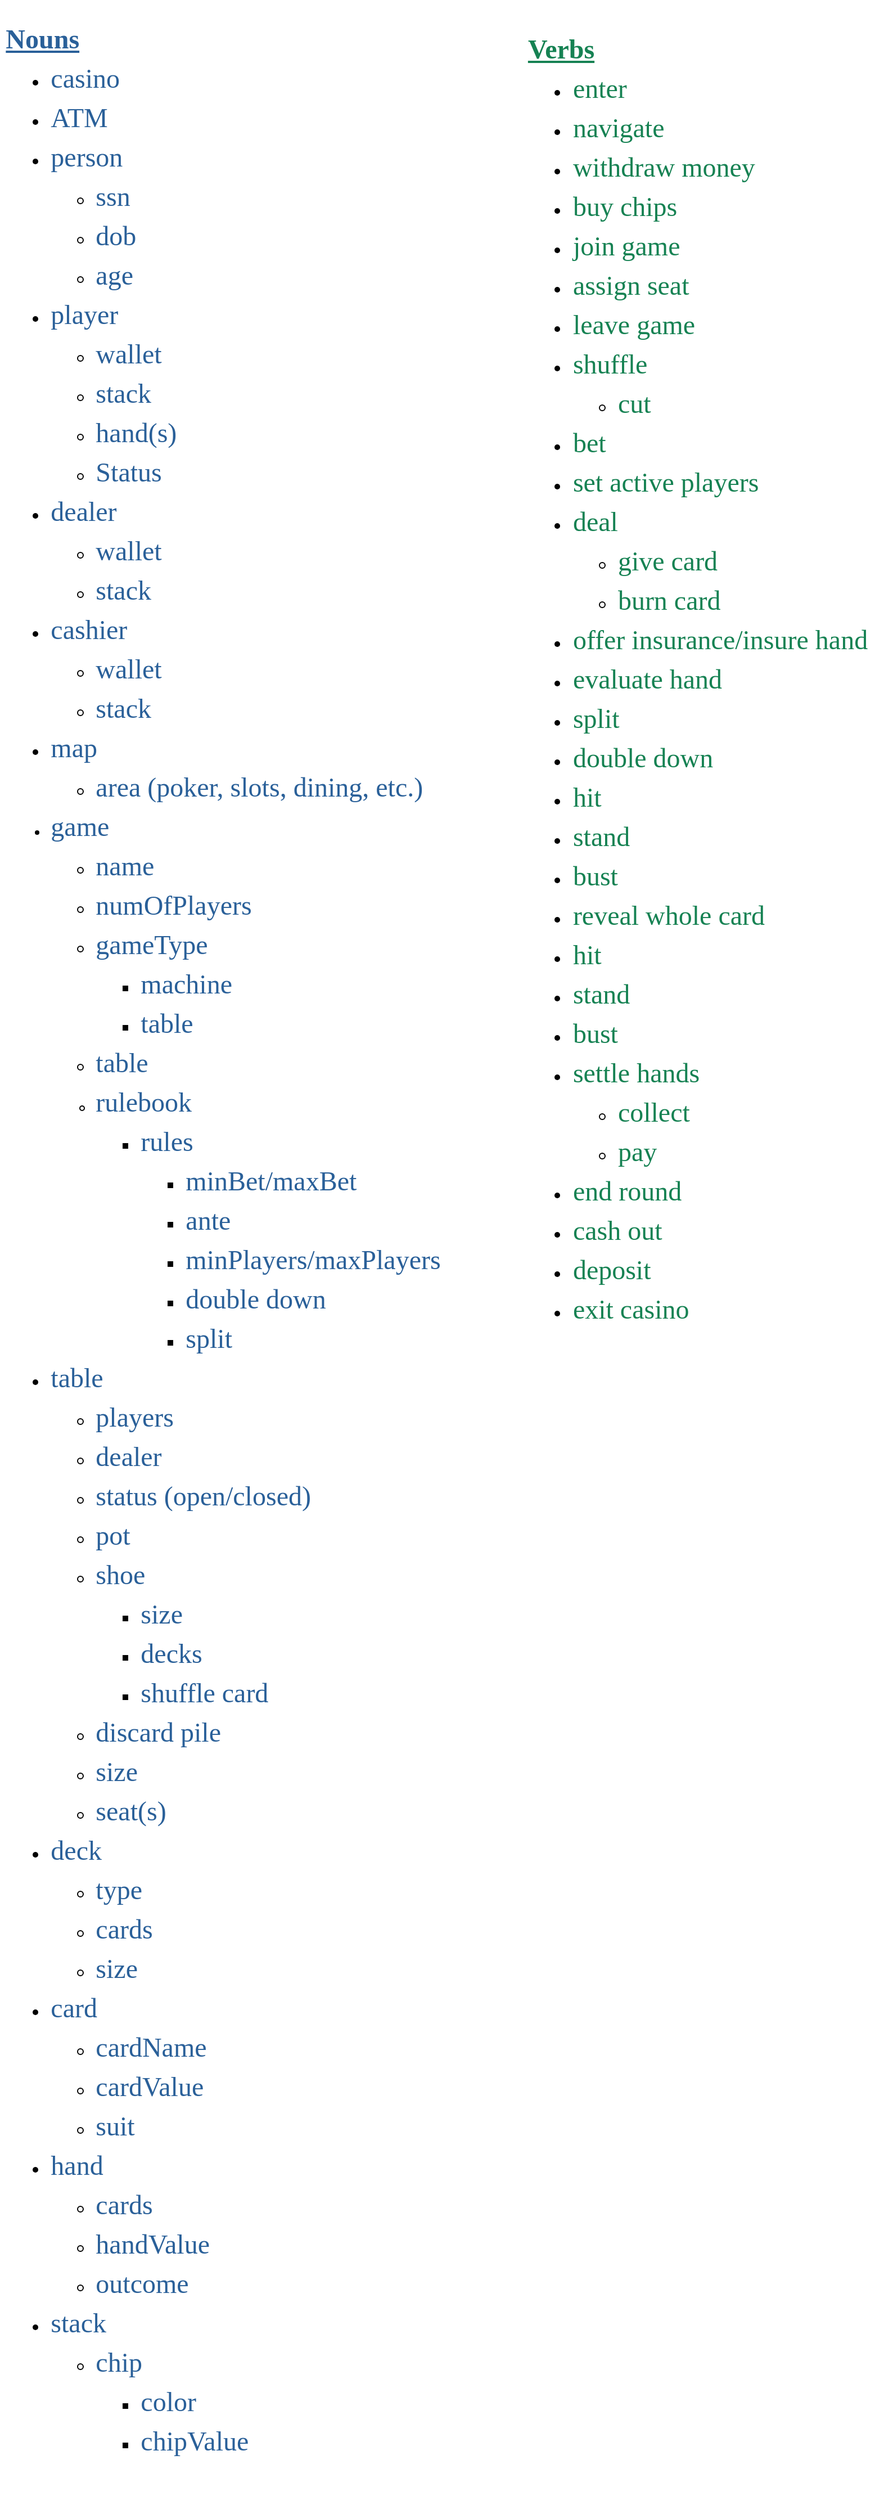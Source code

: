 <mxfile version="22.1.2" type="device" pages="7">
  <diagram name="Nouns &amp; Verbs" id="bOoXqNeONI5mj65wgfCs">
    <mxGraphModel dx="1434" dy="3126" grid="0" gridSize="10" guides="1" tooltips="1" connect="1" arrows="1" fold="1" page="1" pageScale="1.05" pageWidth="850" pageHeight="1100" math="0" shadow="0">
      <root>
        <mxCell id="0" />
        <mxCell id="1" parent="0" />
        <mxCell id="jtlsXtguYpOFK0RpUh-W-5" value="&lt;p style=&quot;line-height: 16px; text-align: left; margin-bottom: 0in; direction: ltr; background: transparent; font-family: &amp;quot;Liberation Serif&amp;quot;, serif; font-size: 12pt;&quot; align=&quot;left&quot; class=&quot;western&quot;&gt;&lt;font color=&quot;#168253&quot;&gt;&lt;font style=&quot;font-size: 18pt;&quot;&gt;&lt;u&gt;&lt;b&gt;Verbs&lt;/b&gt;&lt;/u&gt;&lt;/font&gt;&lt;/font&gt;&lt;/p&gt;&lt;ul style=&quot;font-size: medium; text-align: start;&quot;&gt;&lt;li&gt;&lt;p style=&quot;line-height: 16px; margin-bottom: 0in; direction: ltr; background: transparent; font-family: &amp;quot;Liberation Serif&amp;quot;, serif; font-size: 12pt;&quot; align=&quot;left&quot; class=&quot;western&quot;&gt;&lt;font color=&quot;#168253&quot;&gt;&lt;font style=&quot;font-size: 18pt;&quot;&gt;enter&lt;/font&gt;&lt;/font&gt;&lt;/p&gt;&lt;/li&gt;&lt;li&gt;&lt;p style=&quot;line-height: 16px; margin-bottom: 0in; direction: ltr; background: transparent; font-family: &amp;quot;Liberation Serif&amp;quot;, serif; font-size: 12pt;&quot; align=&quot;left&quot; class=&quot;western&quot;&gt;&lt;font color=&quot;#168253&quot;&gt;&lt;font style=&quot;font-size: 18pt;&quot;&gt;navigate&lt;/font&gt;&lt;/font&gt;&lt;/p&gt;&lt;/li&gt;&lt;li&gt;&lt;p style=&quot;line-height: 16px; margin-bottom: 0in; direction: ltr; background: transparent; font-family: &amp;quot;Liberation Serif&amp;quot;, serif; font-size: 12pt;&quot; align=&quot;left&quot; class=&quot;western&quot;&gt;&lt;font color=&quot;#168253&quot;&gt;&lt;font style=&quot;font-size: 18pt;&quot;&gt;withdraw money&lt;/font&gt;&lt;/font&gt;&lt;/p&gt;&lt;/li&gt;&lt;li&gt;&lt;p style=&quot;line-height: 16px; margin-bottom: 0in; direction: ltr; background: transparent; font-family: &amp;quot;Liberation Serif&amp;quot;, serif; font-size: 12pt;&quot; align=&quot;left&quot; class=&quot;western&quot;&gt;&lt;font color=&quot;#168253&quot;&gt;&lt;font style=&quot;font-size: 18pt;&quot;&gt;buy chips&lt;/font&gt;&lt;/font&gt;&lt;/p&gt;&lt;/li&gt;&lt;li&gt;&lt;p style=&quot;line-height: 16px; margin-bottom: 0in; direction: ltr; background: transparent; font-family: &amp;quot;Liberation Serif&amp;quot;, serif; font-size: 12pt;&quot; align=&quot;left&quot; class=&quot;western&quot;&gt;&lt;font color=&quot;#168253&quot;&gt;&lt;font style=&quot;font-size: 18pt;&quot;&gt;join game&lt;/font&gt;&lt;/font&gt;&lt;/p&gt;&lt;/li&gt;&lt;li&gt;&lt;p style=&quot;line-height: 16px; margin-bottom: 0in; direction: ltr; background: transparent; font-family: &amp;quot;Liberation Serif&amp;quot;, serif; font-size: 12pt;&quot; align=&quot;left&quot; class=&quot;western&quot;&gt;&lt;font color=&quot;#168253&quot;&gt;&lt;font style=&quot;font-size: 18pt;&quot;&gt;assign seat&lt;/font&gt;&lt;/font&gt;&lt;/p&gt;&lt;/li&gt;&lt;li&gt;&lt;p style=&quot;line-height: 16px; margin-bottom: 0in; direction: ltr; background: transparent; font-family: &amp;quot;Liberation Serif&amp;quot;, serif; font-size: 12pt;&quot; align=&quot;left&quot; class=&quot;western&quot;&gt;&lt;font color=&quot;#168253&quot;&gt;&lt;font style=&quot;font-size: 18pt;&quot;&gt;leave game&lt;/font&gt;&lt;/font&gt;&lt;/p&gt;&lt;/li&gt;&lt;li&gt;&lt;p style=&quot;line-height: 16px; margin-bottom: 0in; direction: ltr; background: transparent; font-family: &amp;quot;Liberation Serif&amp;quot;, serif; font-size: 12pt;&quot; align=&quot;left&quot; class=&quot;western&quot;&gt;&lt;font color=&quot;#168253&quot;&gt;&lt;font style=&quot;font-size: 18pt;&quot;&gt;shuffle&lt;/font&gt;&lt;/font&gt;&lt;/p&gt;&lt;ul&gt;&lt;li&gt;&lt;p style=&quot;line-height: 16px; margin-bottom: 0in; direction: ltr; background: transparent; font-family: &amp;quot;Liberation Serif&amp;quot;, serif; font-size: 12pt;&quot; align=&quot;left&quot; class=&quot;western&quot;&gt;&lt;font color=&quot;#168253&quot;&gt;&lt;font style=&quot;font-size: 18pt;&quot;&gt;cut&lt;/font&gt;&lt;/font&gt;&lt;/p&gt;&lt;/li&gt;&lt;/ul&gt;&lt;/li&gt;&lt;li&gt;&lt;p style=&quot;line-height: 16px; margin-bottom: 0in; direction: ltr; background: transparent; font-family: &amp;quot;Liberation Serif&amp;quot;, serif; font-size: 12pt;&quot; align=&quot;left&quot; class=&quot;western&quot;&gt;&lt;font color=&quot;#168253&quot;&gt;&lt;font style=&quot;font-size: 18pt;&quot;&gt;bet&lt;/font&gt;&lt;/font&gt;&lt;/p&gt;&lt;/li&gt;&lt;li&gt;&lt;p style=&quot;line-height: 16px; margin-bottom: 0in; direction: ltr; background: transparent; font-family: &amp;quot;Liberation Serif&amp;quot;, serif; font-size: 12pt;&quot; align=&quot;left&quot; class=&quot;western&quot;&gt;&lt;font color=&quot;#168253&quot;&gt;&lt;font style=&quot;font-size: 18pt;&quot;&gt;set active players&lt;/font&gt;&lt;/font&gt;&lt;/p&gt;&lt;/li&gt;&lt;li&gt;&lt;p style=&quot;line-height: 16px; margin-bottom: 0in; direction: ltr; background: transparent; font-family: &amp;quot;Liberation Serif&amp;quot;, serif; font-size: 12pt;&quot; align=&quot;left&quot; class=&quot;western&quot;&gt;&lt;font color=&quot;#168253&quot;&gt;&lt;font style=&quot;font-size: 18pt;&quot;&gt;deal&lt;/font&gt;&lt;/font&gt;&lt;/p&gt;&lt;ul&gt;&lt;li&gt;&lt;p style=&quot;line-height: 16px; margin-bottom: 0in; direction: ltr; background: transparent; font-family: &amp;quot;Liberation Serif&amp;quot;, serif; font-size: 12pt;&quot; align=&quot;left&quot; class=&quot;western&quot;&gt;&lt;font color=&quot;#168253&quot;&gt;&lt;font style=&quot;font-size: 18pt;&quot;&gt;give card&lt;/font&gt;&lt;/font&gt;&lt;/p&gt;&lt;/li&gt;&lt;li&gt;&lt;p style=&quot;line-height: 16px; margin-bottom: 0in; direction: ltr; background: transparent; font-family: &amp;quot;Liberation Serif&amp;quot;, serif; font-size: 12pt;&quot; align=&quot;left&quot; class=&quot;western&quot;&gt;&lt;font color=&quot;#168253&quot;&gt;&lt;font style=&quot;font-size: 18pt;&quot;&gt;burn card&lt;/font&gt;&lt;/font&gt;&lt;/p&gt;&lt;/li&gt;&lt;/ul&gt;&lt;/li&gt;&lt;li&gt;&lt;p style=&quot;line-height: 16px; margin-bottom: 0in; direction: ltr; background: transparent; font-family: &amp;quot;Liberation Serif&amp;quot;, serif; font-size: 12pt;&quot; align=&quot;left&quot; class=&quot;western&quot;&gt;&lt;font color=&quot;#168253&quot;&gt;&lt;font style=&quot;font-size: 18pt;&quot;&gt;offer insurance/insure hand&lt;/font&gt;&lt;/font&gt;&lt;/p&gt;&lt;/li&gt;&lt;li&gt;&lt;p style=&quot;line-height: 16px; margin-bottom: 0in; direction: ltr; background: transparent; font-family: &amp;quot;Liberation Serif&amp;quot;, serif; font-size: 12pt;&quot; align=&quot;left&quot; class=&quot;western&quot;&gt;&lt;font color=&quot;#168253&quot;&gt;&lt;font style=&quot;font-size: 18pt;&quot;&gt;evaluate hand&lt;/font&gt;&lt;/font&gt;&lt;/p&gt;&lt;/li&gt;&lt;li&gt;&lt;p style=&quot;line-height: 16px; margin-bottom: 0in; direction: ltr; background: transparent; font-family: &amp;quot;Liberation Serif&amp;quot;, serif; font-size: 12pt;&quot; align=&quot;left&quot; class=&quot;western&quot;&gt;&lt;font color=&quot;#168253&quot;&gt;&lt;font style=&quot;font-size: 18pt;&quot;&gt;split&lt;/font&gt;&lt;/font&gt;&lt;/p&gt;&lt;/li&gt;&lt;li&gt;&lt;p style=&quot;line-height: 16px; margin-bottom: 0in; direction: ltr; background: transparent; font-family: &amp;quot;Liberation Serif&amp;quot;, serif; font-size: 12pt;&quot; align=&quot;left&quot; class=&quot;western&quot;&gt;&lt;font color=&quot;#168253&quot;&gt;&lt;font style=&quot;font-size: 18pt;&quot;&gt;double down&lt;/font&gt;&lt;/font&gt;&lt;/p&gt;&lt;/li&gt;&lt;li&gt;&lt;p style=&quot;line-height: 16px; margin-bottom: 0in; direction: ltr; background: transparent; font-family: &amp;quot;Liberation Serif&amp;quot;, serif; font-size: 12pt;&quot; align=&quot;left&quot; class=&quot;western&quot;&gt;&lt;font color=&quot;#168253&quot;&gt;&lt;font style=&quot;font-size: 18pt;&quot;&gt;hit&lt;/font&gt;&lt;/font&gt;&lt;/p&gt;&lt;/li&gt;&lt;li&gt;&lt;p style=&quot;line-height: 16px; margin-bottom: 0in; direction: ltr; background: transparent; font-family: &amp;quot;Liberation Serif&amp;quot;, serif; font-size: 12pt;&quot; align=&quot;left&quot; class=&quot;western&quot;&gt;&lt;font color=&quot;#168253&quot;&gt;&lt;font style=&quot;font-size: 18pt;&quot;&gt;stand&lt;/font&gt;&lt;/font&gt;&lt;/p&gt;&lt;/li&gt;&lt;li&gt;&lt;p style=&quot;line-height: 16px; margin-bottom: 0in; direction: ltr; background: transparent; font-family: &amp;quot;Liberation Serif&amp;quot;, serif; font-size: 12pt;&quot; align=&quot;left&quot; class=&quot;western&quot;&gt;&lt;font color=&quot;#168253&quot;&gt;&lt;font style=&quot;font-size: 18pt;&quot;&gt;bust&lt;/font&gt;&lt;/font&gt;&lt;/p&gt;&lt;/li&gt;&lt;li&gt;&lt;p style=&quot;line-height: 16px; margin-bottom: 0in; direction: ltr; background: transparent; font-family: &amp;quot;Liberation Serif&amp;quot;, serif; font-size: 12pt;&quot; align=&quot;left&quot; class=&quot;western&quot;&gt;&lt;font color=&quot;#168253&quot;&gt;&lt;font style=&quot;font-size: 18pt;&quot;&gt;reveal whole card&lt;/font&gt;&lt;/font&gt;&lt;/p&gt;&lt;/li&gt;&lt;li&gt;&lt;p style=&quot;line-height: 16px; margin-bottom: 0in; direction: ltr; background: transparent; font-family: &amp;quot;Liberation Serif&amp;quot;, serif; font-size: 12pt;&quot; align=&quot;left&quot; class=&quot;western&quot;&gt;&lt;font color=&quot;#168253&quot;&gt;&lt;font style=&quot;font-size: 18pt;&quot;&gt;hit&lt;/font&gt;&lt;/font&gt;&lt;/p&gt;&lt;/li&gt;&lt;li&gt;&lt;p style=&quot;line-height: 16px; margin-bottom: 0in; direction: ltr; background: transparent; font-family: &amp;quot;Liberation Serif&amp;quot;, serif; font-size: 12pt;&quot; align=&quot;left&quot; class=&quot;western&quot;&gt;&lt;font color=&quot;#168253&quot;&gt;&lt;font style=&quot;font-size: 18pt;&quot;&gt;stand&lt;/font&gt;&lt;/font&gt;&lt;/p&gt;&lt;/li&gt;&lt;li&gt;&lt;p style=&quot;line-height: 16px; margin-bottom: 0in; direction: ltr; background: transparent; font-family: &amp;quot;Liberation Serif&amp;quot;, serif; font-size: 12pt;&quot; align=&quot;left&quot; class=&quot;western&quot;&gt;&lt;font color=&quot;#168253&quot;&gt;&lt;font style=&quot;font-size: 18pt;&quot;&gt;bust&lt;/font&gt;&lt;/font&gt;&lt;/p&gt;&lt;/li&gt;&lt;li&gt;&lt;p style=&quot;line-height: 16px; margin-bottom: 0in; direction: ltr; background: transparent; font-family: &amp;quot;Liberation Serif&amp;quot;, serif; font-size: 12pt;&quot; align=&quot;left&quot; class=&quot;western&quot;&gt;&lt;font color=&quot;#168253&quot;&gt;&lt;font style=&quot;font-size: 18pt;&quot;&gt;settle hands&lt;/font&gt;&lt;/font&gt;&lt;/p&gt;&lt;ul&gt;&lt;li&gt;&lt;p style=&quot;line-height: 16px; margin-bottom: 0in; direction: ltr; background: transparent; font-family: &amp;quot;Liberation Serif&amp;quot;, serif; font-size: 12pt;&quot; align=&quot;left&quot; class=&quot;western&quot;&gt;&lt;font color=&quot;#168253&quot;&gt;&lt;font style=&quot;font-size: 18pt;&quot;&gt;collect&lt;/font&gt;&lt;/font&gt;&lt;/p&gt;&lt;/li&gt;&lt;li&gt;&lt;p style=&quot;line-height: 16px; margin-bottom: 0in; direction: ltr; background: transparent; font-family: &amp;quot;Liberation Serif&amp;quot;, serif; font-size: 12pt;&quot; align=&quot;left&quot; class=&quot;western&quot;&gt;&lt;font color=&quot;#168253&quot;&gt;&lt;font style=&quot;font-size: 18pt;&quot;&gt;pay&lt;/font&gt;&lt;/font&gt;&lt;/p&gt;&lt;/li&gt;&lt;/ul&gt;&lt;/li&gt;&lt;li&gt;&lt;p style=&quot;line-height: 16px; margin-bottom: 0in; direction: ltr; background: transparent; font-family: &amp;quot;Liberation Serif&amp;quot;, serif; font-size: 12pt;&quot; align=&quot;left&quot; class=&quot;western&quot;&gt;&lt;font color=&quot;#168253&quot;&gt;&lt;font style=&quot;font-size: 18pt;&quot;&gt;end round&lt;/font&gt;&lt;/font&gt;&lt;/p&gt;&lt;/li&gt;&lt;li&gt;&lt;p style=&quot;line-height: 16px; margin-bottom: 0in; direction: ltr; background: transparent; font-family: &amp;quot;Liberation Serif&amp;quot;, serif; font-size: 12pt;&quot; align=&quot;left&quot; class=&quot;western&quot;&gt;&lt;font color=&quot;#168253&quot;&gt;&lt;font style=&quot;font-size: 18pt;&quot;&gt;cash out&lt;/font&gt;&lt;/font&gt;&lt;/p&gt;&lt;/li&gt;&lt;li&gt;&lt;p style=&quot;line-height: 16px; margin-bottom: 0in; direction: ltr; background: transparent; font-family: &amp;quot;Liberation Serif&amp;quot;, serif; font-size: 12pt;&quot; align=&quot;left&quot; class=&quot;western&quot;&gt;&lt;font color=&quot;#168253&quot;&gt;&lt;font style=&quot;font-size: 18pt;&quot;&gt;deposit&lt;/font&gt;&lt;/font&gt;&lt;/p&gt;&lt;/li&gt;&lt;li&gt;&lt;p style=&quot;line-height: 16px; margin-bottom: 0in; direction: ltr; background: transparent; font-family: &amp;quot;Liberation Serif&amp;quot;, serif; font-size: 12pt;&quot; align=&quot;left&quot; class=&quot;western&quot;&gt;&lt;font color=&quot;#168253&quot;&gt;&lt;font style=&quot;font-size: 18pt;&quot;&gt;exit casino&lt;/font&gt;&lt;/font&gt;&lt;/p&gt;&lt;/li&gt;&lt;/ul&gt;" style="text;html=1;strokeColor=none;fillColor=none;align=center;verticalAlign=middle;whiteSpace=wrap;rounded=0;" parent="1" vertex="1">
          <mxGeometry x="485" y="-2287" width="345" height="1183" as="geometry" />
        </mxCell>
        <mxCell id="GEerTnHlr_PDdf24IZ_G-2" value="&lt;p style=&quot;line-height: 16px; text-align: left; margin-bottom: 0in; direction: ltr; background: transparent; font-family: &amp;quot;Liberation Serif&amp;quot;, serif; font-size: 12pt;&quot; align=&quot;left&quot; class=&quot;western&quot;&gt;&lt;font color=&quot;#2a6099&quot;&gt;&lt;font style=&quot;font-size: 18pt;&quot;&gt;&lt;u&gt;&lt;b&gt;Nouns&lt;/b&gt;&lt;/u&gt;&lt;/font&gt;&lt;/font&gt;&lt;/p&gt;&lt;ul style=&quot;text-align: start;&quot;&gt;&lt;li style=&quot;font-size: medium;&quot;&gt;&lt;p style=&quot;line-height: 16px; margin-bottom: 0in; direction: ltr; background: transparent; font-family: &amp;quot;Liberation Serif&amp;quot;, serif; font-size: 12pt;&quot; align=&quot;left&quot; class=&quot;western&quot;&gt;&lt;font color=&quot;#2a6099&quot;&gt;&lt;font style=&quot;font-size: 18pt;&quot;&gt;casino&lt;/font&gt;&lt;/font&gt;&lt;/p&gt;&lt;/li&gt;&lt;li style=&quot;font-size: medium;&quot;&gt;&lt;p style=&quot;line-height: 16px; margin-bottom: 0in; direction: ltr; background: transparent; font-family: &amp;quot;Liberation Serif&amp;quot;, serif; font-size: 12pt;&quot; align=&quot;left&quot; class=&quot;western&quot;&gt;&lt;font color=&quot;#2a6099&quot;&gt;&lt;font style=&quot;font-size: 18pt;&quot;&gt;ATM&lt;/font&gt;&lt;/font&gt;&lt;/p&gt;&lt;/li&gt;&lt;li style=&quot;font-size: medium;&quot;&gt;&lt;p style=&quot;line-height: 16px; margin-bottom: 0in; direction: ltr; background: transparent; font-family: &amp;quot;Liberation Serif&amp;quot;, serif; font-size: 12pt;&quot; align=&quot;left&quot; class=&quot;western&quot;&gt;&lt;font color=&quot;#2a6099&quot;&gt;&lt;font style=&quot;font-size: 18pt;&quot;&gt;person&lt;/font&gt;&lt;/font&gt;&lt;/p&gt;&lt;ul&gt;&lt;li&gt;&lt;p style=&quot;line-height: 16px; margin-bottom: 0in; direction: ltr; background: transparent; font-family: &amp;quot;Liberation Serif&amp;quot;, serif; font-size: 12pt;&quot; align=&quot;left&quot; class=&quot;western&quot;&gt;&lt;font color=&quot;#2a6099&quot;&gt;&lt;font style=&quot;font-size: 18pt;&quot;&gt;ssn&lt;/font&gt;&lt;/font&gt;&lt;/p&gt;&lt;/li&gt;&lt;li&gt;&lt;p style=&quot;line-height: 16px; margin-bottom: 0in; direction: ltr; background: transparent; font-family: &amp;quot;Liberation Serif&amp;quot;, serif; font-size: 12pt;&quot; align=&quot;left&quot; class=&quot;western&quot;&gt;&lt;font color=&quot;#2a6099&quot;&gt;&lt;font style=&quot;font-size: 18pt;&quot;&gt;dob&lt;/font&gt;&lt;/font&gt;&lt;/p&gt;&lt;/li&gt;&lt;li&gt;&lt;p style=&quot;line-height: 16px; margin-bottom: 0in; direction: ltr; background: transparent; font-family: &amp;quot;Liberation Serif&amp;quot;, serif; font-size: 12pt;&quot; align=&quot;left&quot; class=&quot;western&quot;&gt;&lt;font color=&quot;#2a6099&quot;&gt;&lt;font style=&quot;font-size: 18pt;&quot;&gt;age&lt;/font&gt;&lt;/font&gt;&lt;/p&gt;&lt;/li&gt;&lt;/ul&gt;&lt;/li&gt;&lt;li style=&quot;font-size: medium;&quot;&gt;&lt;p style=&quot;line-height: 16px; margin-bottom: 0in; direction: ltr; background: transparent; font-family: &amp;quot;Liberation Serif&amp;quot;, serif; font-size: 12pt;&quot; align=&quot;left&quot; class=&quot;western&quot;&gt;&lt;font color=&quot;#2a6099&quot;&gt;&lt;font style=&quot;font-size: 18pt;&quot;&gt;player&lt;/font&gt;&lt;/font&gt;&lt;/p&gt;&lt;ul&gt;&lt;li&gt;&lt;p style=&quot;line-height: 16px; margin-bottom: 0in; direction: ltr; background: transparent; font-family: &amp;quot;Liberation Serif&amp;quot;, serif; font-size: 12pt;&quot; align=&quot;left&quot; class=&quot;western&quot;&gt;&lt;font color=&quot;#2a6099&quot;&gt;&lt;font style=&quot;font-size: 18pt;&quot;&gt;wallet&lt;/font&gt;&lt;/font&gt;&lt;/p&gt;&lt;/li&gt;&lt;li&gt;&lt;p style=&quot;line-height: 16px; margin-bottom: 0in; direction: ltr; background: transparent; font-family: &amp;quot;Liberation Serif&amp;quot;, serif; font-size: 12pt;&quot; align=&quot;left&quot; class=&quot;western&quot;&gt;&lt;font color=&quot;#2a6099&quot;&gt;&lt;font style=&quot;font-size: 18pt;&quot;&gt;stack&lt;/font&gt;&lt;/font&gt;&lt;/p&gt;&lt;/li&gt;&lt;li&gt;&lt;p style=&quot;line-height: 16px; margin-bottom: 0in; direction: ltr; background: transparent; font-family: &amp;quot;Liberation Serif&amp;quot;, serif; font-size: 12pt;&quot; align=&quot;left&quot; class=&quot;western&quot;&gt;&lt;font color=&quot;#2a6099&quot;&gt;&lt;font style=&quot;font-size: 18pt;&quot;&gt;hand(s)&lt;/font&gt;&lt;/font&gt;&lt;/p&gt;&lt;/li&gt;&lt;li&gt;&lt;p style=&quot;line-height: 16px; margin-bottom: 0in; direction: ltr; background: transparent; font-family: &amp;quot;Liberation Serif&amp;quot;, serif; font-size: 12pt;&quot; align=&quot;left&quot; class=&quot;western&quot;&gt;&lt;font color=&quot;#2a6099&quot;&gt;&lt;font style=&quot;font-size: 18pt;&quot;&gt;Status&lt;/font&gt;&lt;/font&gt;&lt;/p&gt;&lt;/li&gt;&lt;/ul&gt;&lt;/li&gt;&lt;li style=&quot;font-size: medium;&quot;&gt;&lt;p style=&quot;line-height: 16px; margin-bottom: 0in; direction: ltr; background: transparent; font-family: &amp;quot;Liberation Serif&amp;quot;, serif; font-size: 12pt;&quot; align=&quot;left&quot; class=&quot;western&quot;&gt;&lt;font color=&quot;#2a6099&quot;&gt;&lt;font style=&quot;font-size: 18pt;&quot;&gt;dealer&lt;/font&gt;&lt;/font&gt;&lt;/p&gt;&lt;ul&gt;&lt;li&gt;&lt;p style=&quot;line-height: 16px; margin-bottom: 0in; direction: ltr; background: transparent; font-family: &amp;quot;Liberation Serif&amp;quot;, serif; font-size: 12pt;&quot; align=&quot;left&quot; class=&quot;western&quot;&gt;&lt;font color=&quot;#2a6099&quot;&gt;&lt;font style=&quot;font-size: 18pt;&quot;&gt;wallet&lt;/font&gt;&lt;/font&gt;&lt;/p&gt;&lt;/li&gt;&lt;li&gt;&lt;p style=&quot;line-height: 16px; margin-bottom: 0in; direction: ltr; background: transparent; font-family: &amp;quot;Liberation Serif&amp;quot;, serif; font-size: 12pt;&quot; align=&quot;left&quot; class=&quot;western&quot;&gt;&lt;font color=&quot;#2a6099&quot;&gt;&lt;font style=&quot;font-size: 18pt;&quot;&gt;stack&lt;/font&gt;&lt;/font&gt;&lt;/p&gt;&lt;/li&gt;&lt;/ul&gt;&lt;/li&gt;&lt;li style=&quot;font-size: medium;&quot;&gt;&lt;p style=&quot;line-height: 16px; margin-bottom: 0in; direction: ltr; background: transparent; font-family: &amp;quot;Liberation Serif&amp;quot;, serif; font-size: 12pt;&quot; align=&quot;left&quot; class=&quot;western&quot;&gt;&lt;font color=&quot;#2a6099&quot;&gt;&lt;font style=&quot;font-size: 18pt;&quot;&gt;cashier&lt;/font&gt;&lt;/font&gt;&lt;/p&gt;&lt;ul&gt;&lt;li&gt;&lt;p style=&quot;line-height: 16px; margin-bottom: 0in; direction: ltr; background: transparent; font-family: &amp;quot;Liberation Serif&amp;quot;, serif; font-size: 12pt;&quot; align=&quot;left&quot; class=&quot;western&quot;&gt;&lt;font color=&quot;#2a6099&quot;&gt;&lt;font style=&quot;font-size: 18pt;&quot;&gt;wallet&lt;/font&gt;&lt;/font&gt;&lt;/p&gt;&lt;/li&gt;&lt;li&gt;&lt;p style=&quot;line-height: 16px; margin-bottom: 0in; direction: ltr; background: transparent; font-family: &amp;quot;Liberation Serif&amp;quot;, serif; font-size: 12pt;&quot; align=&quot;left&quot; class=&quot;western&quot;&gt;&lt;font color=&quot;#2a6099&quot;&gt;&lt;font style=&quot;font-size: 18pt;&quot;&gt;stack&lt;/font&gt;&lt;/font&gt;&lt;/p&gt;&lt;/li&gt;&lt;/ul&gt;&lt;/li&gt;&lt;li style=&quot;font-size: medium;&quot;&gt;&lt;p style=&quot;line-height: 16px; margin-bottom: 0in; direction: ltr; background: transparent; font-family: &amp;quot;Liberation Serif&amp;quot;, serif; font-size: 12pt;&quot; align=&quot;left&quot; class=&quot;western&quot;&gt;&lt;font color=&quot;#2a6099&quot;&gt;&lt;font style=&quot;font-size: 18pt;&quot;&gt;map&lt;/font&gt;&lt;/font&gt;&lt;/p&gt;&lt;ul&gt;&lt;li&gt;&lt;p style=&quot;line-height: 16px; margin-bottom: 0in; direction: ltr; background: transparent; font-family: &amp;quot;Liberation Serif&amp;quot;, serif; font-size: 12pt;&quot; align=&quot;left&quot; class=&quot;western&quot;&gt;&lt;font color=&quot;#2a6099&quot;&gt;&lt;font style=&quot;font-size: 18pt;&quot;&gt;area (poker, slots, dining, etc.)&lt;/font&gt;&lt;/font&gt;&lt;/p&gt;&lt;/li&gt;&lt;/ul&gt;&lt;/li&gt;&lt;li style=&quot;&quot;&gt;&lt;p style=&quot;font-size: 12pt; line-height: 16px; margin-bottom: 0in; direction: ltr; background: transparent; font-family: &amp;quot;Liberation Serif&amp;quot;, serif;&quot; align=&quot;left&quot; class=&quot;western&quot;&gt;&lt;font color=&quot;#2a6099&quot;&gt;&lt;font style=&quot;font-size: 18pt;&quot;&gt;game&lt;/font&gt;&lt;/font&gt;&lt;/p&gt;&lt;/li&gt;&lt;ul style=&quot;&quot;&gt;&lt;li style=&quot;font-size: medium;&quot;&gt;&lt;p style=&quot;line-height: 16px; margin-bottom: 0in; direction: ltr; background: transparent; font-family: &amp;quot;Liberation Serif&amp;quot;, serif; font-size: 12pt;&quot; align=&quot;left&quot; class=&quot;western&quot;&gt;&lt;font color=&quot;#2a6099&quot;&gt;&lt;font style=&quot;font-size: 18pt;&quot;&gt;name&lt;/font&gt;&lt;/font&gt;&lt;/p&gt;&lt;/li&gt;&lt;li style=&quot;font-size: medium;&quot;&gt;&lt;p style=&quot;line-height: 16px; margin-bottom: 0in; direction: ltr; background: transparent; font-family: &amp;quot;Liberation Serif&amp;quot;, serif; font-size: 12pt;&quot; align=&quot;left&quot; class=&quot;western&quot;&gt;&lt;font color=&quot;#2a6099&quot;&gt;&lt;font style=&quot;font-size: 18pt;&quot;&gt;numOfPlayers&lt;/font&gt;&lt;/font&gt;&lt;/p&gt;&lt;/li&gt;&lt;li style=&quot;font-size: medium;&quot;&gt;&lt;p style=&quot;line-height: 16px; margin-bottom: 0in; direction: ltr; background: transparent; font-family: &amp;quot;Liberation Serif&amp;quot;, serif; font-size: 12pt;&quot; align=&quot;left&quot; class=&quot;western&quot;&gt;&lt;font color=&quot;#2a6099&quot;&gt;&lt;font style=&quot;font-size: 18pt;&quot;&gt;gameType&lt;/font&gt;&lt;/font&gt;&lt;/p&gt;&lt;ul&gt;&lt;li&gt;&lt;p style=&quot;line-height: 16px; margin-bottom: 0in; direction: ltr; background: transparent; font-family: &amp;quot;Liberation Serif&amp;quot;, serif; font-size: 12pt;&quot; align=&quot;left&quot; class=&quot;western&quot;&gt;&lt;font color=&quot;#2a6099&quot;&gt;&lt;font style=&quot;font-size: 18pt;&quot;&gt;machine&lt;/font&gt;&lt;/font&gt;&lt;/p&gt;&lt;/li&gt;&lt;li&gt;&lt;p style=&quot;line-height: 16px; margin-bottom: 0in; direction: ltr; background: transparent; font-family: &amp;quot;Liberation Serif&amp;quot;, serif; font-size: 12pt;&quot; align=&quot;left&quot; class=&quot;western&quot;&gt;&lt;font color=&quot;#2a6099&quot;&gt;&lt;font style=&quot;font-size: 18pt;&quot;&gt;table&lt;/font&gt;&lt;/font&gt;&lt;/p&gt;&lt;/li&gt;&lt;/ul&gt;&lt;/li&gt;&lt;li style=&quot;font-size: medium;&quot;&gt;&lt;p style=&quot;line-height: 16px; margin-bottom: 0in; direction: ltr; background: transparent; font-family: &amp;quot;Liberation Serif&amp;quot;, serif; font-size: 12pt;&quot; align=&quot;left&quot; class=&quot;western&quot;&gt;&lt;font color=&quot;#2a6099&quot;&gt;&lt;font style=&quot;font-size: 18pt;&quot;&gt;table&lt;/font&gt;&lt;/font&gt;&lt;/p&gt;&lt;/li&gt;&lt;li style=&quot;&quot;&gt;&lt;p style=&quot;font-size: 12pt; line-height: 16px; margin-bottom: 0in; direction: ltr; background: transparent; font-family: &amp;quot;Liberation Serif&amp;quot;, serif;&quot; align=&quot;left&quot; class=&quot;western&quot;&gt;&lt;font color=&quot;#2a6099&quot;&gt;&lt;font style=&quot;font-size: 18pt;&quot;&gt;rulebook&lt;/font&gt;&lt;/font&gt;&lt;/p&gt;&lt;/li&gt;&lt;ul style=&quot;&quot;&gt;&lt;li style=&quot;font-size: medium;&quot;&gt;&lt;p style=&quot;line-height: 16px; margin-bottom: 0in; direction: ltr; background: transparent; font-family: &amp;quot;Liberation Serif&amp;quot;, serif; font-size: 12pt;&quot; align=&quot;left&quot; class=&quot;western&quot;&gt;&lt;font color=&quot;#2a6099&quot;&gt;&lt;font style=&quot;font-size: 18pt;&quot;&gt;rules&lt;/font&gt;&lt;/font&gt;&lt;/p&gt;&lt;/li&gt;&lt;ul style=&quot;font-size: medium;&quot;&gt;&lt;li&gt;&lt;p style=&quot;line-height: 16px; margin-bottom: 0in; direction: ltr; background: transparent; font-family: &amp;quot;Liberation Serif&amp;quot;, serif; font-size: 12pt;&quot; align=&quot;left&quot; class=&quot;western&quot;&gt;&lt;font color=&quot;#2a6099&quot;&gt;&lt;font style=&quot;font-size: 18pt;&quot;&gt;minBet/maxBet&lt;/font&gt;&lt;/font&gt;&lt;/p&gt;&lt;/li&gt;&lt;li&gt;&lt;p style=&quot;line-height: 16px; margin-bottom: 0in; direction: ltr; background: transparent; font-family: &amp;quot;Liberation Serif&amp;quot;, serif; font-size: 12pt;&quot; align=&quot;left&quot; class=&quot;western&quot;&gt;&lt;font color=&quot;#2a6099&quot;&gt;&lt;font style=&quot;font-size: 18pt;&quot;&gt;ante&lt;/font&gt;&lt;/font&gt;&lt;/p&gt;&lt;/li&gt;&lt;li&gt;&lt;p style=&quot;line-height: 16px; margin-bottom: 0in; direction: ltr; background: transparent; font-family: &amp;quot;Liberation Serif&amp;quot;, serif; font-size: 12pt;&quot; align=&quot;left&quot; class=&quot;western&quot;&gt;&lt;font color=&quot;#2a6099&quot;&gt;&lt;font style=&quot;font-size: 18pt;&quot;&gt;minPlayers/maxPlayers&lt;/font&gt;&lt;/font&gt;&lt;/p&gt;&lt;/li&gt;&lt;li&gt;&lt;p style=&quot;line-height: 16px; margin-bottom: 0in; direction: ltr; background: transparent; font-family: &amp;quot;Liberation Serif&amp;quot;, serif; font-size: 12pt;&quot; align=&quot;left&quot; class=&quot;western&quot;&gt;&lt;font color=&quot;#2a6099&quot;&gt;&lt;font style=&quot;font-size: 18pt;&quot;&gt;double down&lt;/font&gt;&lt;/font&gt;&lt;/p&gt;&lt;/li&gt;&lt;li&gt;&lt;p style=&quot;line-height: 16px; margin-bottom: 0in; direction: ltr; background: transparent; font-family: &amp;quot;Liberation Serif&amp;quot;, serif; font-size: 12pt;&quot; align=&quot;left&quot; class=&quot;western&quot;&gt;&lt;font color=&quot;#2a6099&quot;&gt;&lt;font style=&quot;font-size: 18pt;&quot;&gt;split&lt;/font&gt;&lt;/font&gt;&lt;/p&gt;&lt;/li&gt;&lt;/ul&gt;&lt;/ul&gt;&lt;/ul&gt;&lt;/ul&gt;&lt;div style=&quot;text-align: left;&quot;&gt;&lt;ul style=&quot;font-size: medium;&quot;&gt;&lt;li&gt;&lt;p style=&quot;line-height: 16px; margin-bottom: 0in; direction: ltr; background: transparent; font-family: &amp;quot;Liberation Serif&amp;quot;, serif; font-size: 12pt;&quot; align=&quot;left&quot; class=&quot;western&quot;&gt;&lt;font color=&quot;#2a6099&quot;&gt;&lt;font style=&quot;font-size: 18pt;&quot;&gt;table&lt;/font&gt;&lt;/font&gt;&lt;/p&gt;&lt;ul&gt;&lt;li&gt;&lt;p style=&quot;line-height: 16px; margin-bottom: 0in; direction: ltr; background: transparent; font-family: &amp;quot;Liberation Serif&amp;quot;, serif; font-size: 12pt;&quot; align=&quot;left&quot; class=&quot;western&quot;&gt;&lt;font color=&quot;#2a6099&quot;&gt;&lt;font style=&quot;font-size: 18pt;&quot;&gt;players&lt;/font&gt;&lt;/font&gt;&lt;/p&gt;&lt;/li&gt;&lt;li&gt;&lt;p style=&quot;line-height: 16px; margin-bottom: 0in; direction: ltr; background: transparent; font-family: &amp;quot;Liberation Serif&amp;quot;, serif; font-size: 12pt;&quot; align=&quot;left&quot; class=&quot;western&quot;&gt;&lt;font color=&quot;#2a6099&quot;&gt;&lt;font style=&quot;font-size: 18pt;&quot;&gt;dealer&lt;/font&gt;&lt;/font&gt;&lt;/p&gt;&lt;/li&gt;&lt;li&gt;&lt;p style=&quot;line-height: 16px; margin-bottom: 0in; direction: ltr; background: transparent; font-family: &amp;quot;Liberation Serif&amp;quot;, serif; font-size: 12pt;&quot; align=&quot;left&quot; class=&quot;western&quot;&gt;&lt;font color=&quot;#2a6099&quot;&gt;&lt;font style=&quot;font-size: 18pt;&quot;&gt;status (open/closed)&lt;/font&gt;&lt;/font&gt;&lt;/p&gt;&lt;/li&gt;&lt;li&gt;&lt;p style=&quot;line-height: 16px; margin-bottom: 0in; direction: ltr; background: transparent; font-family: &amp;quot;Liberation Serif&amp;quot;, serif; font-size: 12pt;&quot; align=&quot;left&quot; class=&quot;western&quot;&gt;&lt;font color=&quot;#2a6099&quot;&gt;&lt;font style=&quot;font-size: 18pt;&quot;&gt;pot&lt;/font&gt;&lt;/font&gt;&lt;/p&gt;&lt;/li&gt;&lt;li&gt;&lt;p style=&quot;line-height: 16px; margin-bottom: 0in; direction: ltr; background: transparent; font-family: &amp;quot;Liberation Serif&amp;quot;, serif; font-size: 12pt;&quot; align=&quot;left&quot; class=&quot;western&quot;&gt;&lt;font color=&quot;#2a6099&quot;&gt;&lt;font style=&quot;font-size: 18pt;&quot;&gt;shoe&lt;/font&gt;&lt;/font&gt;&lt;/p&gt;&lt;ul&gt;&lt;li&gt;&lt;p style=&quot;line-height: 16px; margin-bottom: 0in; direction: ltr; background: transparent; font-family: &amp;quot;Liberation Serif&amp;quot;, serif; font-size: 12pt;&quot; align=&quot;left&quot; class=&quot;western&quot;&gt;&lt;font color=&quot;#2a6099&quot;&gt;&lt;font style=&quot;font-size: 18pt;&quot;&gt;size&lt;/font&gt;&lt;/font&gt;&lt;/p&gt;&lt;/li&gt;&lt;li&gt;&lt;p style=&quot;line-height: 16px; margin-bottom: 0in; direction: ltr; background: transparent; font-family: &amp;quot;Liberation Serif&amp;quot;, serif; font-size: 12pt;&quot; align=&quot;left&quot; class=&quot;western&quot;&gt;&lt;font color=&quot;#2a6099&quot;&gt;&lt;font style=&quot;font-size: 18pt;&quot;&gt;decks&lt;/font&gt;&lt;/font&gt;&lt;/p&gt;&lt;/li&gt;&lt;li&gt;&lt;p style=&quot;line-height: 16px; margin-bottom: 0in; direction: ltr; background: transparent; font-family: &amp;quot;Liberation Serif&amp;quot;, serif; font-size: 12pt;&quot; align=&quot;left&quot; class=&quot;western&quot;&gt;&lt;font color=&quot;#2a6099&quot;&gt;&lt;font style=&quot;font-size: 18pt;&quot;&gt;shuffle card&lt;/font&gt;&lt;/font&gt;&lt;/p&gt;&lt;/li&gt;&lt;/ul&gt;&lt;/li&gt;&lt;li&gt;&lt;p style=&quot;line-height: 16px; margin-bottom: 0in; direction: ltr; background: transparent; font-family: &amp;quot;Liberation Serif&amp;quot;, serif; font-size: 12pt;&quot; align=&quot;left&quot; class=&quot;western&quot;&gt;&lt;font color=&quot;#2a6099&quot;&gt;&lt;font style=&quot;font-size: 18pt;&quot;&gt;discard pile&lt;/font&gt;&lt;/font&gt;&lt;/p&gt;&lt;/li&gt;&lt;li&gt;&lt;p style=&quot;line-height: 16px; margin-bottom: 0in; direction: ltr; background: transparent; font-family: &amp;quot;Liberation Serif&amp;quot;, serif; font-size: 12pt;&quot; align=&quot;left&quot; class=&quot;western&quot;&gt;&lt;font color=&quot;#2a6099&quot;&gt;&lt;font style=&quot;font-size: 18pt;&quot;&gt;size&lt;/font&gt;&lt;/font&gt;&lt;/p&gt;&lt;/li&gt;&lt;li&gt;&lt;p style=&quot;line-height: 16px; margin-bottom: 0in; direction: ltr; background: transparent; font-family: &amp;quot;Liberation Serif&amp;quot;, serif; font-size: 12pt;&quot; align=&quot;left&quot; class=&quot;western&quot;&gt;&lt;font color=&quot;#2a6099&quot;&gt;&lt;font style=&quot;font-size: 18pt;&quot;&gt;seat(s)&lt;/font&gt;&lt;/font&gt;&lt;/p&gt;&lt;/li&gt;&lt;/ul&gt;&lt;/li&gt;&lt;li&gt;&lt;p style=&quot;line-height: 16px; margin-bottom: 0in; direction: ltr; background: transparent; font-family: &amp;quot;Liberation Serif&amp;quot;, serif; font-size: 12pt;&quot; align=&quot;left&quot; class=&quot;western&quot;&gt;&lt;font color=&quot;#2a6099&quot;&gt;&lt;font style=&quot;font-size: 18pt;&quot;&gt;deck&lt;/font&gt;&lt;/font&gt;&lt;/p&gt;&lt;ul&gt;&lt;li&gt;&lt;p style=&quot;line-height: 16px; margin-bottom: 0in; direction: ltr; background: transparent; font-family: &amp;quot;Liberation Serif&amp;quot;, serif; font-size: 12pt;&quot; align=&quot;left&quot; class=&quot;western&quot;&gt;&lt;font color=&quot;#2a6099&quot;&gt;&lt;font style=&quot;font-size: 18pt;&quot;&gt;type&lt;/font&gt;&lt;/font&gt;&lt;/p&gt;&lt;/li&gt;&lt;li&gt;&lt;p style=&quot;line-height: 16px; margin-bottom: 0in; direction: ltr; background: transparent; font-family: &amp;quot;Liberation Serif&amp;quot;, serif; font-size: 12pt;&quot; align=&quot;left&quot; class=&quot;western&quot;&gt;&lt;font color=&quot;#2a6099&quot;&gt;&lt;font style=&quot;font-size: 18pt;&quot;&gt;cards&lt;/font&gt;&lt;/font&gt;&lt;/p&gt;&lt;/li&gt;&lt;li&gt;&lt;p style=&quot;line-height: 16px; margin-bottom: 0in; direction: ltr; background: transparent; font-family: &amp;quot;Liberation Serif&amp;quot;, serif; font-size: 12pt;&quot; align=&quot;left&quot; class=&quot;western&quot;&gt;&lt;font color=&quot;#2a6099&quot;&gt;&lt;font style=&quot;font-size: 18pt;&quot;&gt;size&lt;/font&gt;&lt;/font&gt;&lt;/p&gt;&lt;/li&gt;&lt;/ul&gt;&lt;/li&gt;&lt;li&gt;&lt;p style=&quot;line-height: 16px; margin-bottom: 0in; direction: ltr; background: transparent; font-family: &amp;quot;Liberation Serif&amp;quot;, serif; font-size: 12pt;&quot; align=&quot;left&quot; class=&quot;western&quot;&gt;&lt;font color=&quot;#2a6099&quot;&gt;&lt;font style=&quot;font-size: 18pt;&quot;&gt;card&lt;/font&gt;&lt;/font&gt;&lt;/p&gt;&lt;ul&gt;&lt;li&gt;&lt;p style=&quot;line-height: 16px; margin-bottom: 0in; direction: ltr; background: transparent; font-family: &amp;quot;Liberation Serif&amp;quot;, serif; font-size: 12pt;&quot; align=&quot;left&quot; class=&quot;western&quot;&gt;&lt;font color=&quot;#2a6099&quot;&gt;&lt;font style=&quot;font-size: 18pt;&quot;&gt;cardName&lt;/font&gt;&lt;/font&gt;&lt;/p&gt;&lt;/li&gt;&lt;li&gt;&lt;p style=&quot;line-height: 16px; margin-bottom: 0in; direction: ltr; background: transparent; font-family: &amp;quot;Liberation Serif&amp;quot;, serif; font-size: 12pt;&quot; align=&quot;left&quot; class=&quot;western&quot;&gt;&lt;font color=&quot;#2a6099&quot;&gt;&lt;font style=&quot;font-size: 18pt;&quot;&gt;cardValue&lt;/font&gt;&lt;/font&gt;&lt;/p&gt;&lt;/li&gt;&lt;li&gt;&lt;p style=&quot;line-height: 16px; margin-bottom: 0in; direction: ltr; background: transparent; font-family: &amp;quot;Liberation Serif&amp;quot;, serif; font-size: 12pt;&quot; align=&quot;left&quot; class=&quot;western&quot;&gt;&lt;font color=&quot;#2a6099&quot;&gt;&lt;font style=&quot;font-size: 18pt;&quot;&gt;suit&lt;/font&gt;&lt;/font&gt;&lt;/p&gt;&lt;/li&gt;&lt;/ul&gt;&lt;/li&gt;&lt;li&gt;&lt;p style=&quot;line-height: 16px; margin-bottom: 0in; direction: ltr; background: transparent; font-family: &amp;quot;Liberation Serif&amp;quot;, serif; font-size: 12pt;&quot; align=&quot;left&quot; class=&quot;western&quot;&gt;&lt;font color=&quot;#2a6099&quot;&gt;&lt;font style=&quot;font-size: 18pt;&quot;&gt;hand&lt;/font&gt;&lt;/font&gt;&lt;/p&gt;&lt;ul&gt;&lt;li&gt;&lt;p style=&quot;line-height: 16px; margin-bottom: 0in; direction: ltr; background: transparent; font-family: &amp;quot;Liberation Serif&amp;quot;, serif; font-size: 12pt;&quot; align=&quot;left&quot; class=&quot;western&quot;&gt;&lt;font color=&quot;#2a6099&quot;&gt;&lt;font style=&quot;font-size: 18pt;&quot;&gt;cards&lt;/font&gt;&lt;/font&gt;&lt;/p&gt;&lt;/li&gt;&lt;li&gt;&lt;p style=&quot;line-height: 16px; margin-bottom: 0in; direction: ltr; background: transparent; font-family: &amp;quot;Liberation Serif&amp;quot;, serif; font-size: 12pt;&quot; align=&quot;left&quot; class=&quot;western&quot;&gt;&lt;font color=&quot;#2a6099&quot;&gt;&lt;font style=&quot;font-size: 18pt;&quot;&gt;handValue&lt;/font&gt;&lt;/font&gt;&lt;/p&gt;&lt;/li&gt;&lt;li&gt;&lt;p style=&quot;line-height: 16px; margin-bottom: 0in; direction: ltr; background: transparent; font-family: &amp;quot;Liberation Serif&amp;quot;, serif; font-size: 12pt;&quot; align=&quot;left&quot; class=&quot;western&quot;&gt;&lt;font color=&quot;#2a6099&quot;&gt;&lt;font style=&quot;font-size: 18pt;&quot;&gt;outcome&lt;/font&gt;&lt;/font&gt;&lt;/p&gt;&lt;/li&gt;&lt;/ul&gt;&lt;/li&gt;&lt;li&gt;&lt;p style=&quot;line-height: 16px; margin-bottom: 0in; direction: ltr; background: transparent; font-family: &amp;quot;Liberation Serif&amp;quot;, serif; font-size: 12pt;&quot; align=&quot;left&quot; class=&quot;western&quot;&gt;&lt;font color=&quot;#2a6099&quot;&gt;&lt;font style=&quot;font-size: 18pt;&quot;&gt;stack&lt;/font&gt;&lt;/font&gt;&lt;/p&gt;&lt;ul&gt;&lt;li&gt;&lt;p style=&quot;line-height: 16px; margin-bottom: 0in; direction: ltr; background: transparent; font-family: &amp;quot;Liberation Serif&amp;quot;, serif; font-size: 12pt;&quot; align=&quot;left&quot; class=&quot;western&quot;&gt;&lt;font color=&quot;#2a6099&quot;&gt;&lt;font style=&quot;font-size: 18pt;&quot;&gt;chip&lt;/font&gt;&lt;/font&gt;&lt;/p&gt;&lt;ul&gt;&lt;li&gt;&lt;p style=&quot;line-height: 16px; margin-bottom: 0in; direction: ltr; background: transparent; font-family: &amp;quot;Liberation Serif&amp;quot;, serif; font-size: 12pt;&quot; align=&quot;left&quot; class=&quot;western&quot;&gt;&lt;font color=&quot;#2a6099&quot;&gt;&lt;font style=&quot;font-size: 18pt;&quot;&gt;color&lt;/font&gt;&lt;/font&gt;&lt;/p&gt;&lt;/li&gt;&lt;li&gt;&lt;p style=&quot;line-height: 16px; margin-bottom: 0in; direction: ltr; background: transparent; font-family: &amp;quot;Liberation Serif&amp;quot;, serif; font-size: 12pt;&quot; align=&quot;left&quot; class=&quot;western&quot;&gt;&lt;font color=&quot;#2a6099&quot;&gt;&lt;font style=&quot;font-size: 18pt;&quot;&gt;chipValue&lt;/font&gt;&lt;/font&gt;&lt;/p&gt;&lt;/li&gt;&lt;/ul&gt;&lt;/li&gt;&lt;/ul&gt;&lt;/li&gt;&lt;/ul&gt;&lt;p style=&quot;line-height: 16px; margin-bottom: 0in; direction: ltr; background: transparent; font-family: &amp;quot;Liberation Serif&amp;quot;, serif; font-size: 12pt;&quot; align=&quot;left&quot; class=&quot;western&quot;&gt;&lt;br&gt;&lt;/p&gt;&lt;/div&gt;" style="text;html=1;strokeColor=none;fillColor=none;align=center;verticalAlign=middle;whiteSpace=wrap;rounded=0;" parent="1" vertex="1">
          <mxGeometry x="37" y="-2300" width="397" height="2221" as="geometry" />
        </mxCell>
      </root>
    </mxGraphModel>
  </diagram>
  <diagram id="esEs_sxivmNLDGLvRCjK" name="Class-Diagram">
    <mxGraphModel dx="3304" dy="2261" grid="0" gridSize="10" guides="1" tooltips="1" connect="1" arrows="1" fold="1" page="1" pageScale="0.85" pageWidth="1100" pageHeight="850" math="0" shadow="0">
      <root>
        <mxCell id="0" />
        <mxCell id="1" parent="0" />
        <mxCell id="dMpEEmAS_KOL9zCeE7sS-1" value="Casino" style="swimlane;childLayout=stackLayout;horizontal=1;startSize=50;horizontalStack=0;rounded=1;fontSize=19;fontStyle=0;strokeWidth=2;resizeParent=0;resizeLast=1;shadow=0;dashed=0;align=center;arcSize=4;whiteSpace=wrap;html=1;" parent="1" vertex="1">
          <mxGeometry x="-1323" y="-1319" width="160" height="152" as="geometry">
            <mxRectangle x="-120" y="180" width="80" height="50" as="alternateBounds" />
          </mxGeometry>
        </mxCell>
        <mxCell id="dMpEEmAS_KOL9zCeE7sS-2" value="List&amp;lt;Person&amp;gt;&lt;br style=&quot;font-size: 19px;&quot;&gt;ATM&lt;br style=&quot;font-size: 19px;&quot;&gt;Map&lt;br style=&quot;font-size: 19px;&quot;&gt;List&amp;lt;Games&amp;gt;" style="align=left;strokeColor=none;fillColor=none;spacingLeft=4;fontSize=19;verticalAlign=top;resizable=0;rotatable=0;part=1;html=1;" parent="dMpEEmAS_KOL9zCeE7sS-1" vertex="1">
          <mxGeometry y="50" width="160" height="102" as="geometry" />
        </mxCell>
        <mxCell id="xhgbUcihV4d_d-D7r8z8-1" value="ATM" style="swimlane;childLayout=stackLayout;horizontal=1;startSize=50;horizontalStack=0;rounded=1;fontSize=19;fontStyle=0;strokeWidth=2;resizeParent=0;resizeLast=1;shadow=0;dashed=0;align=center;arcSize=4;whiteSpace=wrap;html=1;" parent="1" vertex="1">
          <mxGeometry x="-1563" y="-1199" width="160" height="80" as="geometry" />
        </mxCell>
        <mxCell id="xhgbUcihV4d_d-D7r8z8-2" value="Cash" style="align=left;strokeColor=none;fillColor=none;spacingLeft=4;fontSize=19;verticalAlign=top;resizable=0;rotatable=0;part=1;html=1;" parent="xhgbUcihV4d_d-D7r8z8-1" vertex="1">
          <mxGeometry y="50" width="160" height="30" as="geometry" />
        </mxCell>
        <mxCell id="xhgbUcihV4d_d-D7r8z8-7" value="Person" style="swimlane;childLayout=stackLayout;horizontal=1;startSize=50;horizontalStack=0;rounded=1;fontSize=19;fontStyle=0;strokeWidth=2;resizeParent=0;resizeLast=1;shadow=0;dashed=0;align=center;arcSize=4;whiteSpace=wrap;html=1;" parent="1" vertex="1">
          <mxGeometry x="-1323" y="-1135" width="160" height="146" as="geometry" />
        </mxCell>
        <mxCell id="xhgbUcihV4d_d-D7r8z8-8" value="First Name&lt;br style=&quot;font-size: 19px;&quot;&gt;Last Name&lt;br style=&quot;font-size: 19px;&quot;&gt;SSN&lt;br style=&quot;font-size: 19px;&quot;&gt;DOB" style="align=left;strokeColor=none;fillColor=none;spacingLeft=4;fontSize=19;verticalAlign=top;resizable=0;rotatable=0;part=1;html=1;" parent="xhgbUcihV4d_d-D7r8z8-7" vertex="1">
          <mxGeometry y="50" width="160" height="96" as="geometry" />
        </mxCell>
        <mxCell id="xhgbUcihV4d_d-D7r8z8-9" value="Player" style="swimlane;childLayout=stackLayout;horizontal=1;startSize=50;horizontalStack=0;rounded=1;fontSize=19;fontStyle=0;strokeWidth=2;resizeParent=0;resizeLast=1;shadow=0;dashed=0;align=center;arcSize=4;whiteSpace=wrap;html=1;" parent="1" vertex="1">
          <mxGeometry x="-1523" y="-904" width="160" height="148" as="geometry" />
        </mxCell>
        <mxCell id="xhgbUcihV4d_d-D7r8z8-10" value="Wallet&lt;br style=&quot;font-size: 19px;&quot;&gt;Stack&lt;br style=&quot;font-size: 19px;&quot;&gt;Status&lt;br style=&quot;font-size: 19px;&quot;&gt;List&amp;lt;Hand&amp;gt;" style="align=left;strokeColor=none;fillColor=none;spacingLeft=4;fontSize=19;verticalAlign=top;resizable=0;rotatable=0;part=1;html=1;" parent="xhgbUcihV4d_d-D7r8z8-9" vertex="1">
          <mxGeometry y="50" width="160" height="98" as="geometry" />
        </mxCell>
        <mxCell id="FSlg1wpBLA-KJtGvqwS4-1" value="Dealer" style="swimlane;childLayout=stackLayout;horizontal=1;startSize=50;horizontalStack=0;rounded=1;fontSize=19;fontStyle=0;strokeWidth=2;resizeParent=0;resizeLast=1;shadow=0;dashed=0;align=center;arcSize=4;whiteSpace=wrap;html=1;" parent="1" vertex="1">
          <mxGeometry x="-1323" y="-904" width="160" height="132" as="geometry" />
        </mxCell>
        <mxCell id="FSlg1wpBLA-KJtGvqwS4-2" value="Wallet&lt;br style=&quot;font-size: 19px;&quot;&gt;Stack&lt;br style=&quot;font-size: 19px;&quot;&gt;Hand" style="align=left;strokeColor=none;fillColor=none;spacingLeft=4;fontSize=19;verticalAlign=top;resizable=0;rotatable=0;part=1;html=1;" parent="FSlg1wpBLA-KJtGvqwS4-1" vertex="1">
          <mxGeometry y="50" width="160" height="82" as="geometry" />
        </mxCell>
        <mxCell id="_W3EGeXuOXmCydRZ7Ngx-1" value="Cashier" style="swimlane;childLayout=stackLayout;horizontal=1;startSize=50;horizontalStack=0;rounded=1;fontSize=19;fontStyle=0;strokeWidth=2;resizeParent=0;resizeLast=1;shadow=0;dashed=0;align=center;arcSize=4;whiteSpace=wrap;html=1;" parent="1" vertex="1">
          <mxGeometry x="-1123" y="-904" width="160" height="106" as="geometry" />
        </mxCell>
        <mxCell id="_W3EGeXuOXmCydRZ7Ngx-2" value="Wallet&lt;br style=&quot;font-size: 19px;&quot;&gt;Stack" style="align=left;strokeColor=none;fillColor=none;spacingLeft=4;fontSize=19;verticalAlign=top;resizable=0;rotatable=0;part=1;html=1;" parent="_W3EGeXuOXmCydRZ7Ngx-1" vertex="1">
          <mxGeometry y="50" width="160" height="56" as="geometry" />
        </mxCell>
        <mxCell id="_W3EGeXuOXmCydRZ7Ngx-3" value="Stack" style="swimlane;childLayout=stackLayout;horizontal=1;startSize=50;horizontalStack=0;rounded=1;fontSize=19;fontStyle=0;strokeWidth=2;resizeParent=0;resizeLast=1;shadow=0;dashed=0;align=center;arcSize=4;whiteSpace=wrap;html=1;" parent="1" vertex="1">
          <mxGeometry x="-1332" y="-700" width="178" height="90" as="geometry" />
        </mxCell>
        <mxCell id="_W3EGeXuOXmCydRZ7Ngx-4" value="Map&amp;lt;Chip, Integer&amp;gt;" style="align=left;strokeColor=none;fillColor=none;spacingLeft=4;fontSize=19;verticalAlign=top;resizable=0;rotatable=0;part=1;html=1;" parent="_W3EGeXuOXmCydRZ7Ngx-3" vertex="1">
          <mxGeometry y="50" width="178" height="40" as="geometry" />
        </mxCell>
        <mxCell id="_W3EGeXuOXmCydRZ7Ngx-5" value="Chip" style="swimlane;childLayout=stackLayout;horizontal=1;startSize=40;horizontalStack=0;rounded=1;fontSize=19;fontStyle=0;strokeWidth=2;resizeParent=0;resizeLast=1;shadow=0;dashed=0;align=center;arcSize=4;whiteSpace=wrap;html=1;" parent="1" vertex="1">
          <mxGeometry x="-1120" y="-700" width="160" height="95" as="geometry" />
        </mxCell>
        <mxCell id="_W3EGeXuOXmCydRZ7Ngx-6" value="Color&lt;br style=&quot;font-size: 19px;&quot;&gt;Value" style="align=left;strokeColor=none;fillColor=none;spacingLeft=4;fontSize=19;verticalAlign=top;resizable=0;rotatable=0;part=1;html=1;" parent="_W3EGeXuOXmCydRZ7Ngx-5" vertex="1">
          <mxGeometry y="40" width="160" height="55" as="geometry" />
        </mxCell>
        <mxCell id="_W3EGeXuOXmCydRZ7Ngx-7" value="Map" style="swimlane;childLayout=stackLayout;horizontal=1;startSize=50;horizontalStack=0;rounded=1;fontSize=19;fontStyle=0;strokeWidth=2;resizeParent=0;resizeLast=1;shadow=0;dashed=0;align=center;arcSize=4;whiteSpace=wrap;html=1;" parent="1" vertex="1">
          <mxGeometry x="-1563" y="-1319" width="160" height="80" as="geometry" />
        </mxCell>
        <mxCell id="_W3EGeXuOXmCydRZ7Ngx-8" value="List&amp;lt;Areas&amp;gt;" style="align=left;strokeColor=none;fillColor=none;spacingLeft=4;fontSize=19;verticalAlign=top;resizable=0;rotatable=0;part=1;html=1;" parent="_W3EGeXuOXmCydRZ7Ngx-7" vertex="1">
          <mxGeometry y="50" width="160" height="30" as="geometry" />
        </mxCell>
        <mxCell id="_W3EGeXuOXmCydRZ7Ngx-9" value="Wallet" style="swimlane;childLayout=stackLayout;horizontal=1;startSize=50;horizontalStack=0;rounded=1;fontSize=19;fontStyle=0;strokeWidth=2;resizeParent=0;resizeLast=1;shadow=0;dashed=0;align=center;arcSize=4;whiteSpace=wrap;html=1;" parent="1" vertex="1">
          <mxGeometry x="-1523" y="-699" width="160" height="88" as="geometry" />
        </mxCell>
        <mxCell id="_W3EGeXuOXmCydRZ7Ngx-10" value="Money" style="align=left;strokeColor=none;fillColor=none;spacingLeft=4;fontSize=19;verticalAlign=top;resizable=0;rotatable=0;part=1;html=1;" parent="_W3EGeXuOXmCydRZ7Ngx-9" vertex="1">
          <mxGeometry y="50" width="160" height="38" as="geometry" />
        </mxCell>
        <mxCell id="_W3EGeXuOXmCydRZ7Ngx-11" value="Game" style="swimlane;childLayout=stackLayout;horizontal=1;startSize=50;horizontalStack=0;rounded=1;fontSize=19;fontStyle=0;strokeWidth=2;resizeParent=0;resizeLast=1;shadow=0;dashed=0;align=center;arcSize=4;whiteSpace=wrap;html=1;" parent="1" vertex="1">
          <mxGeometry x="-923" y="-1319" width="160" height="218" as="geometry" />
        </mxCell>
        <mxCell id="_W3EGeXuOXmCydRZ7Ngx-12" value="Name&lt;br style=&quot;font-size: 19px;&quot;&gt;Number of Players&lt;br style=&quot;font-size: 19px;&quot;&gt;List&amp;lt;Player&amp;gt;&lt;br style=&quot;font-size: 19px;&quot;&gt;Game type&lt;br style=&quot;font-size: 19px;&quot;&gt;Table&lt;br style=&quot;font-size: 19px;&quot;&gt;Rulebook&lt;br style=&quot;font-size: 19px;&quot;&gt;Outcome" style="align=left;strokeColor=none;fillColor=none;spacingLeft=4;fontSize=19;verticalAlign=top;resizable=0;rotatable=0;part=1;html=1;" parent="_W3EGeXuOXmCydRZ7Ngx-11" vertex="1">
          <mxGeometry y="50" width="160" height="168" as="geometry" />
        </mxCell>
        <mxCell id="_W3EGeXuOXmCydRZ7Ngx-14" value="Table" style="swimlane;childLayout=stackLayout;horizontal=1;startSize=50;horizontalStack=0;rounded=1;fontSize=19;fontStyle=0;strokeWidth=2;resizeParent=0;resizeLast=1;shadow=0;dashed=0;align=center;arcSize=4;whiteSpace=wrap;html=1;" parent="1" vertex="1">
          <mxGeometry x="-685" y="-1319" width="160" height="245" as="geometry" />
        </mxCell>
        <mxCell id="_W3EGeXuOXmCydRZ7Ngx-15" value="Size&lt;br style=&quot;font-size: 19px;&quot;&gt;Status&lt;br style=&quot;font-size: 19px;&quot;&gt;Seats&lt;br style=&quot;font-size: 19px;&quot;&gt;Dealer&lt;br style=&quot;font-size: 19px;&quot;&gt;List&amp;lt;Player&amp;gt;&lt;br style=&quot;font-size: 19px;&quot;&gt;Pot&lt;br style=&quot;font-size: 19px;&quot;&gt;Shoe&lt;br style=&quot;font-size: 19px;&quot;&gt;Discard Pile" style="align=left;strokeColor=none;fillColor=none;spacingLeft=4;fontSize=19;verticalAlign=top;resizable=0;rotatable=0;part=1;html=1;" parent="_W3EGeXuOXmCydRZ7Ngx-14" vertex="1">
          <mxGeometry y="50" width="160" height="195" as="geometry" />
        </mxCell>
        <mxCell id="_W3EGeXuOXmCydRZ7Ngx-16" value="Deck" style="swimlane;childLayout=stackLayout;horizontal=1;startSize=50;horizontalStack=0;rounded=1;fontSize=19;fontStyle=0;strokeWidth=2;resizeParent=0;resizeLast=1;shadow=0;dashed=0;align=center;arcSize=4;whiteSpace=wrap;html=1;" parent="1" vertex="1">
          <mxGeometry x="-683" y="-880" width="160" height="132" as="geometry" />
        </mxCell>
        <mxCell id="_W3EGeXuOXmCydRZ7Ngx-17" value="Type&lt;br style=&quot;font-size: 19px;&quot;&gt;Cards&lt;br style=&quot;font-size: 19px;&quot;&gt;Size&lt;br style=&quot;font-size: 19px;&quot;&gt;" style="align=left;strokeColor=none;fillColor=none;spacingLeft=4;fontSize=19;verticalAlign=top;resizable=0;rotatable=0;part=1;html=1;" parent="_W3EGeXuOXmCydRZ7Ngx-16" vertex="1">
          <mxGeometry y="50" width="160" height="82" as="geometry" />
        </mxCell>
        <mxCell id="_W3EGeXuOXmCydRZ7Ngx-18" value="Shoe" style="swimlane;childLayout=stackLayout;horizontal=1;startSize=50;horizontalStack=0;rounded=1;fontSize=19;fontStyle=0;strokeWidth=2;resizeParent=0;resizeLast=1;shadow=0;dashed=0;align=center;arcSize=4;whiteSpace=wrap;html=1;" parent="1" vertex="1">
          <mxGeometry x="-683" y="-1050" width="160" height="128" as="geometry" />
        </mxCell>
        <mxCell id="_W3EGeXuOXmCydRZ7Ngx-19" value="Size&lt;br style=&quot;font-size: 19px;&quot;&gt;Decks&lt;br style=&quot;font-size: 19px;&quot;&gt;Shuffle Card" style="align=left;strokeColor=none;fillColor=none;spacingLeft=4;fontSize=19;verticalAlign=top;resizable=0;rotatable=0;part=1;html=1;" parent="_W3EGeXuOXmCydRZ7Ngx-18" vertex="1">
          <mxGeometry y="50" width="160" height="78" as="geometry" />
        </mxCell>
        <mxCell id="_W3EGeXuOXmCydRZ7Ngx-20" value="Card" style="swimlane;childLayout=stackLayout;horizontal=1;startSize=50;horizontalStack=0;rounded=1;fontSize=19;fontStyle=0;strokeWidth=2;resizeParent=0;resizeLast=1;shadow=0;dashed=0;align=center;arcSize=4;whiteSpace=wrap;html=1;" parent="1" vertex="1">
          <mxGeometry x="-683" y="-716.5" width="160" height="128" as="geometry" />
        </mxCell>
        <mxCell id="_W3EGeXuOXmCydRZ7Ngx-21" value="Name&lt;br style=&quot;font-size: 19px;&quot;&gt;Value&lt;br style=&quot;font-size: 19px;&quot;&gt;Suit&lt;br style=&quot;font-size: 19px;&quot;&gt;" style="align=left;strokeColor=none;fillColor=none;spacingLeft=4;fontSize=19;verticalAlign=top;resizable=0;rotatable=0;part=1;html=1;" parent="_W3EGeXuOXmCydRZ7Ngx-20" vertex="1">
          <mxGeometry y="50" width="160" height="78" as="geometry" />
        </mxCell>
        <mxCell id="flFD8lMl4AOVVpFaIQ9c-1" value="Hand" style="swimlane;childLayout=stackLayout;horizontal=1;startSize=50;horizontalStack=0;rounded=1;fontSize=19;fontStyle=0;strokeWidth=2;resizeParent=0;resizeLast=1;shadow=0;dashed=0;align=center;arcSize=4;whiteSpace=wrap;html=1;" parent="1" vertex="1">
          <mxGeometry x="-1723" y="-904" width="160" height="170" as="geometry" />
        </mxCell>
        <mxCell id="flFD8lMl4AOVVpFaIQ9c-2" value="Cards&lt;br style=&quot;font-size: 19px;&quot;&gt;Size&lt;br style=&quot;font-size: 19px;&quot;&gt;Type&lt;br style=&quot;font-size: 19px;&quot;&gt;Value&lt;br style=&quot;font-size: 19px;&quot;&gt;Outcome" style="align=left;strokeColor=none;fillColor=none;spacingLeft=4;fontSize=19;verticalAlign=top;resizable=0;rotatable=0;part=1;html=1;" parent="flFD8lMl4AOVVpFaIQ9c-1" vertex="1">
          <mxGeometry y="50" width="160" height="120" as="geometry" />
        </mxCell>
        <mxCell id="flFD8lMl4AOVVpFaIQ9c-3" value="Rulebook" style="swimlane;childLayout=stackLayout;horizontal=1;startSize=50;horizontalStack=0;rounded=1;fontSize=19;fontStyle=0;strokeWidth=2;resizeParent=0;resizeLast=1;shadow=0;dashed=0;align=center;arcSize=4;whiteSpace=wrap;html=1;" parent="1" vertex="1">
          <mxGeometry x="-923" y="-1074" width="160" height="80" as="geometry" />
        </mxCell>
        <mxCell id="flFD8lMl4AOVVpFaIQ9c-4" value="Rules" style="align=left;strokeColor=none;fillColor=none;spacingLeft=4;fontSize=19;verticalAlign=top;resizable=0;rotatable=0;part=1;html=1;" parent="flFD8lMl4AOVVpFaIQ9c-3" vertex="1">
          <mxGeometry y="50" width="160" height="30" as="geometry" />
        </mxCell>
        <mxCell id="cQ9fLLx6ufyktN4DRsiN-1" value="Rule" style="swimlane;childLayout=stackLayout;horizontal=1;startSize=50;horizontalStack=0;rounded=1;fontSize=19;fontStyle=0;strokeWidth=2;resizeParent=0;resizeLast=1;shadow=0;dashed=0;align=center;arcSize=4;whiteSpace=wrap;html=1;" parent="1" vertex="1">
          <mxGeometry x="-923" y="-967" width="160" height="241" as="geometry" />
        </mxCell>
        <mxCell id="cQ9fLLx6ufyktN4DRsiN-2" value="Min bet&lt;br style=&quot;border-color: var(--border-color); font-size: 19px;&quot;&gt;Max bet&lt;br style=&quot;border-color: var(--border-color); font-size: 19px;&quot;&gt;Ante&lt;br style=&quot;border-color: var(--border-color); font-size: 19px;&quot;&gt;Min Players&lt;br style=&quot;border-color: var(--border-color); font-size: 19px;&quot;&gt;Max Players&lt;br style=&quot;border-color: var(--border-color); font-size: 19px;&quot;&gt;Double Down&lt;br style=&quot;border-color: var(--border-color); font-size: 19px;&quot;&gt;Split&lt;br style=&quot;border-color: var(--border-color); font-size: 19px;&quot;&gt;Insurance" style="align=left;strokeColor=none;fillColor=none;spacingLeft=4;fontSize=19;verticalAlign=top;resizable=0;rotatable=0;part=1;html=1;" parent="cQ9fLLx6ufyktN4DRsiN-1" vertex="1">
          <mxGeometry y="50" width="160" height="191" as="geometry" />
        </mxCell>
        <mxCell id="1arDXQ23t-ZudSc3DFZR-7" value="Extends" style="endArrow=block;endSize=16;endFill=0;html=1;rounded=0;exitX=0.5;exitY=0;exitDx=0;exitDy=0;entryX=0.5;entryY=1;entryDx=0;entryDy=0;fontSize=19;" parent="1" source="_W3EGeXuOXmCydRZ7Ngx-1" target="xhgbUcihV4d_d-D7r8z8-8" edge="1">
          <mxGeometry width="160" relative="1" as="geometry">
            <mxPoint x="-1243" y="-939" as="sourcePoint" />
            <mxPoint x="-1033" y="-939" as="targetPoint" />
          </mxGeometry>
        </mxCell>
        <mxCell id="1arDXQ23t-ZudSc3DFZR-8" value="Extends" style="endArrow=block;endSize=16;endFill=0;html=1;rounded=0;exitX=0.5;exitY=0;exitDx=0;exitDy=0;entryX=0.5;entryY=1;entryDx=0;entryDy=0;fontSize=19;" parent="1" source="FSlg1wpBLA-KJtGvqwS4-1" target="xhgbUcihV4d_d-D7r8z8-8" edge="1">
          <mxGeometry width="160" relative="1" as="geometry">
            <mxPoint x="-1273" y="-949" as="sourcePoint" />
            <mxPoint x="-1423" y="-979" as="targetPoint" />
            <Array as="points">
              <mxPoint x="-1243" y="-939" />
            </Array>
          </mxGeometry>
        </mxCell>
        <mxCell id="1arDXQ23t-ZudSc3DFZR-10" value="Extends" style="endArrow=block;endSize=16;endFill=0;html=1;rounded=0;exitX=0.5;exitY=0;exitDx=0;exitDy=0;fontSize=19;entryX=0.5;entryY=1;entryDx=0;entryDy=0;" parent="1" source="xhgbUcihV4d_d-D7r8z8-9" target="xhgbUcihV4d_d-D7r8z8-8" edge="1">
          <mxGeometry width="160" relative="1" as="geometry">
            <mxPoint x="-1443.5" y="-1009" as="sourcePoint" />
            <mxPoint x="-1424" y="-1022" as="targetPoint" />
          </mxGeometry>
        </mxCell>
        <mxCell id="1arDXQ23t-ZudSc3DFZR-57" value="" style="endArrow=block;endFill=1;startFill=1;html=1;rounded=0;entryX=0.5;entryY=1;entryDx=0;entryDy=0;exitX=0.5;exitY=0;exitDx=0;exitDy=0;fontSize=19;" parent="1" source="_W3EGeXuOXmCydRZ7Ngx-9" target="xhgbUcihV4d_d-D7r8z8-10" edge="1">
          <mxGeometry width="160" relative="1" as="geometry">
            <mxPoint x="-1723" y="-719" as="sourcePoint" />
            <mxPoint x="-1563" y="-719" as="targetPoint" />
          </mxGeometry>
        </mxCell>
        <mxCell id="1arDXQ23t-ZudSc3DFZR-58" value="" style="endArrow=block;endFill=1;startFill=1;html=1;rounded=0;entryX=0.5;entryY=1;entryDx=0;entryDy=0;exitX=0.5;exitY=0;exitDx=0;exitDy=0;fontSize=19;" parent="1" source="_W3EGeXuOXmCydRZ7Ngx-9" target="FSlg1wpBLA-KJtGvqwS4-2" edge="1">
          <mxGeometry width="160" relative="1" as="geometry">
            <mxPoint x="-1473" y="-689" as="sourcePoint" />
            <mxPoint x="-1473" y="-769" as="targetPoint" />
          </mxGeometry>
        </mxCell>
        <mxCell id="1arDXQ23t-ZudSc3DFZR-59" value="" style="endArrow=block;endFill=1;startFill=1;html=1;rounded=0;entryX=0.5;entryY=1;entryDx=0;entryDy=0;fontSize=19;exitX=0.5;exitY=0;exitDx=0;exitDy=0;" parent="1" source="cQ9fLLx6ufyktN4DRsiN-1" target="flFD8lMl4AOVVpFaIQ9c-4" edge="1">
          <mxGeometry width="160" relative="1" as="geometry">
            <mxPoint x="-861" y="-957" as="sourcePoint" />
            <mxPoint x="-973" y="-1039" as="targetPoint" />
          </mxGeometry>
        </mxCell>
        <mxCell id="1arDXQ23t-ZudSc3DFZR-60" value="" style="endArrow=block;endFill=1;startFill=1;html=1;rounded=0;entryX=1;entryY=0;entryDx=0;entryDy=0;exitX=0.006;exitY=0.145;exitDx=0;exitDy=0;fontSize=19;exitPerimeter=0;" parent="1" source="_W3EGeXuOXmCydRZ7Ngx-6" target="_W3EGeXuOXmCydRZ7Ngx-4" edge="1">
          <mxGeometry width="160" relative="1" as="geometry">
            <mxPoint x="-1143" y="-519" as="sourcePoint" />
            <mxPoint x="-1143" y="-599" as="targetPoint" />
          </mxGeometry>
        </mxCell>
        <mxCell id="1arDXQ23t-ZudSc3DFZR-61" value="" style="endArrow=block;endFill=1;startFill=1;html=1;rounded=0;entryX=0.5;entryY=1;entryDx=0;entryDy=0;exitX=0.5;exitY=0;exitDx=0;exitDy=0;fontSize=19;" parent="1" source="_W3EGeXuOXmCydRZ7Ngx-3" target="_W3EGeXuOXmCydRZ7Ngx-2" edge="1">
          <mxGeometry width="160" relative="1" as="geometry">
            <mxPoint x="-1143" y="-689" as="sourcePoint" />
            <mxPoint x="-1143" y="-769" as="targetPoint" />
          </mxGeometry>
        </mxCell>
        <mxCell id="1arDXQ23t-ZudSc3DFZR-62" value="" style="endArrow=block;endFill=1;startFill=1;html=1;rounded=0;entryX=0.5;entryY=1;entryDx=0;entryDy=0;exitX=0.5;exitY=0;exitDx=0;exitDy=0;fontSize=19;" parent="1" source="_W3EGeXuOXmCydRZ7Ngx-3" target="FSlg1wpBLA-KJtGvqwS4-2" edge="1">
          <mxGeometry width="160" relative="1" as="geometry">
            <mxPoint x="-1143" y="-689" as="sourcePoint" />
            <mxPoint x="-1143" y="-769" as="targetPoint" />
          </mxGeometry>
        </mxCell>
        <mxCell id="1arDXQ23t-ZudSc3DFZR-63" value="" style="endArrow=block;endFill=1;startFill=1;html=1;rounded=0;entryX=0.5;entryY=1;entryDx=0;entryDy=0;exitX=0.5;exitY=0;exitDx=0;exitDy=0;fontSize=19;" parent="1" source="_W3EGeXuOXmCydRZ7Ngx-3" target="xhgbUcihV4d_d-D7r8z8-10" edge="1">
          <mxGeometry width="160" relative="1" as="geometry">
            <mxPoint x="-1153" y="-709" as="sourcePoint" />
            <mxPoint x="-1153" y="-789" as="targetPoint" />
          </mxGeometry>
        </mxCell>
        <mxCell id="1arDXQ23t-ZudSc3DFZR-64" value="" style="endArrow=block;endFill=1;startFill=1;html=1;rounded=0;entryX=0.5;entryY=1;entryDx=0;entryDy=0;exitX=0.5;exitY=0;exitDx=0;exitDy=0;fontSize=19;" parent="1" source="_W3EGeXuOXmCydRZ7Ngx-9" target="_W3EGeXuOXmCydRZ7Ngx-2" edge="1">
          <mxGeometry width="160" relative="1" as="geometry">
            <mxPoint x="-1253" y="-709" as="sourcePoint" />
            <mxPoint x="-1253" y="-789" as="targetPoint" />
          </mxGeometry>
        </mxCell>
        <mxCell id="1arDXQ23t-ZudSc3DFZR-65" value="" style="endArrow=block;endFill=1;startFill=1;html=1;rounded=0;entryX=0.5;entryY=1;entryDx=0;entryDy=0;fontSize=19;exitX=0.5;exitY=0;exitDx=0;exitDy=0;" parent="1" source="flFD8lMl4AOVVpFaIQ9c-3" target="_W3EGeXuOXmCydRZ7Ngx-12" edge="1">
          <mxGeometry width="160" relative="1" as="geometry">
            <mxPoint x="-736" y="-1083" as="sourcePoint" />
            <mxPoint x="-993" y="-1169" as="targetPoint" />
          </mxGeometry>
        </mxCell>
        <mxCell id="1arDXQ23t-ZudSc3DFZR-67" value="" style="endArrow=block;endFill=1;startFill=1;html=1;rounded=0;entryX=0.5;entryY=1;entryDx=0;entryDy=0;fontSize=19;exitX=0.5;exitY=0;exitDx=0;exitDy=0;" parent="1" source="_W3EGeXuOXmCydRZ7Ngx-20" target="_W3EGeXuOXmCydRZ7Ngx-17" edge="1">
          <mxGeometry width="160" relative="1" as="geometry">
            <mxPoint x="-456" y="-779" as="sourcePoint" />
            <mxPoint x="-443" y="-839" as="targetPoint" />
          </mxGeometry>
        </mxCell>
        <mxCell id="1arDXQ23t-ZudSc3DFZR-68" value="" style="endArrow=block;endFill=1;startFill=1;html=1;rounded=0;entryX=0.5;entryY=1;entryDx=0;entryDy=0;fontSize=19;exitX=0.5;exitY=0;exitDx=0;exitDy=0;" parent="1" source="_W3EGeXuOXmCydRZ7Ngx-16" target="_W3EGeXuOXmCydRZ7Ngx-19" edge="1">
          <mxGeometry width="160" relative="1" as="geometry">
            <mxPoint x="-482" y="-918" as="sourcePoint" />
            <mxPoint x="-953" y="-1089" as="targetPoint" />
          </mxGeometry>
        </mxCell>
        <mxCell id="1arDXQ23t-ZudSc3DFZR-69" value="" style="endArrow=block;endFill=1;startFill=1;html=1;rounded=0;entryX=0.5;entryY=1;entryDx=0;entryDy=0;fontSize=19;exitX=0.5;exitY=0;exitDx=0;exitDy=0;" parent="1" source="_W3EGeXuOXmCydRZ7Ngx-18" target="_W3EGeXuOXmCydRZ7Ngx-15" edge="1">
          <mxGeometry width="160" relative="1" as="geometry">
            <mxPoint x="-479" y="-1077" as="sourcePoint" />
            <mxPoint x="-723" y="-1109" as="targetPoint" />
          </mxGeometry>
        </mxCell>
        <mxCell id="1arDXQ23t-ZudSc3DFZR-70" value="" style="endArrow=block;endFill=1;startFill=1;html=1;rounded=0;fontSize=19;" parent="1" edge="1">
          <mxGeometry width="160" relative="1" as="geometry">
            <mxPoint x="-683" y="-1157" as="sourcePoint" />
            <mxPoint x="-764" y="-1157" as="targetPoint" />
          </mxGeometry>
        </mxCell>
        <mxCell id="1arDXQ23t-ZudSc3DFZR-71" value="" style="endArrow=block;endFill=1;startFill=1;html=1;rounded=0;exitX=0;exitY=0.25;exitDx=0;exitDy=0;fontSize=19;entryX=0.988;entryY=0.404;entryDx=0;entryDy=0;entryPerimeter=0;" parent="1" source="_W3EGeXuOXmCydRZ7Ngx-12" target="dMpEEmAS_KOL9zCeE7sS-2" edge="1">
          <mxGeometry width="160" relative="1" as="geometry">
            <mxPoint x="-1083" y="-1189" as="sourcePoint" />
            <mxPoint x="-981" y="-1259" as="targetPoint" />
          </mxGeometry>
        </mxCell>
        <mxCell id="1arDXQ23t-ZudSc3DFZR-72" value="" style="endArrow=block;endFill=1;startFill=1;html=1;rounded=0;exitX=1;exitY=0.25;exitDx=0;exitDy=0;fontSize=19;entryX=0;entryY=0.382;entryDx=0;entryDy=0;entryPerimeter=0;" parent="1" source="xhgbUcihV4d_d-D7r8z8-1" target="dMpEEmAS_KOL9zCeE7sS-2" edge="1">
          <mxGeometry width="160" relative="1" as="geometry">
            <mxPoint x="-1393" y="-1019" as="sourcePoint" />
            <mxPoint x="-1343" y="-1173" as="targetPoint" />
          </mxGeometry>
        </mxCell>
        <mxCell id="1arDXQ23t-ZudSc3DFZR-73" value="" style="endArrow=block;endFill=1;startFill=1;html=1;rounded=0;exitX=1;exitY=0.25;exitDx=0;exitDy=0;fontSize=19;entryX=0;entryY=0.25;entryDx=0;entryDy=0;" parent="1" source="_W3EGeXuOXmCydRZ7Ngx-8" target="dMpEEmAS_KOL9zCeE7sS-2" edge="1">
          <mxGeometry width="160" relative="1" as="geometry">
            <mxPoint x="-1343" y="-1169" as="sourcePoint" />
            <mxPoint x="-1366" y="-1294" as="targetPoint" />
          </mxGeometry>
        </mxCell>
        <mxCell id="1arDXQ23t-ZudSc3DFZR-74" value="" style="endArrow=block;endFill=1;startFill=1;html=1;rounded=0;entryX=0.5;entryY=1;entryDx=0;entryDy=0;exitX=0.5;exitY=0;exitDx=0;exitDy=0;fontSize=19;" parent="1" source="xhgbUcihV4d_d-D7r8z8-7" target="dMpEEmAS_KOL9zCeE7sS-2" edge="1">
          <mxGeometry width="160" relative="1" as="geometry">
            <mxPoint x="-1363" y="-1079" as="sourcePoint" />
            <mxPoint x="-1363" y="-1159" as="targetPoint" />
          </mxGeometry>
        </mxCell>
        <mxCell id="ya91mevI5nEEQnL8VDTZ-1" value="" style="verticalLabelPosition=bottom;verticalAlign=top;html=1;shape=mxgraph.basic.frame;dx=12;whiteSpace=wrap;strokeWidth=3;fillColor=#008a00;strokeColor=#005700;fontColor=#ffffff;gradientColor=#df0c0c;gradientDirection=north;perimeterSpacing=0;shadow=1;" parent="1" vertex="1">
          <mxGeometry x="-1756" y="-1431" width="1303" height="894" as="geometry" />
        </mxCell>
        <mxCell id="p4iGmHYWpz67in0FrsDr-1" value="&lt;p class=&quot;western&quot; align=&quot;center&quot; style=&quot;line-height: 100%; margin-bottom: 0in&quot;&gt;&lt;br&gt;&lt;span style=&quot;font-size: 30px;&quot;&gt;&lt;b&gt;&lt;u&gt;Class Diagram&lt;/u&gt;&lt;/b&gt;&lt;/span&gt;&lt;/p&gt;" style="text;whiteSpace=wrap;html=1;" parent="1" vertex="1">
          <mxGeometry x="-1194" y="-1403" width="241" height="63" as="geometry" />
        </mxCell>
        <mxCell id="CD_ZwVUE6DWOipz_Amjv-5" style="edgeStyle=orthogonalEdgeStyle;rounded=0;orthogonalLoop=1;jettySize=auto;html=1;exitX=1;exitY=0.75;exitDx=0;exitDy=0;" parent="1" source="flFD8lMl4AOVVpFaIQ9c-2" edge="1">
          <mxGeometry relative="1" as="geometry">
            <mxPoint x="-1523" y="-764" as="targetPoint" />
          </mxGeometry>
        </mxCell>
        <mxCell id="CD_ZwVUE6DWOipz_Amjv-10" style="edgeStyle=orthogonalEdgeStyle;rounded=0;orthogonalLoop=1;jettySize=auto;html=1;exitX=1;exitY=1;exitDx=0;exitDy=0;entryX=0.25;entryY=1;entryDx=0;entryDy=0;" parent="1" source="flFD8lMl4AOVVpFaIQ9c-2" target="FSlg1wpBLA-KJtGvqwS4-2" edge="1">
          <mxGeometry relative="1" as="geometry">
            <Array as="points">
              <mxPoint x="-1283" y="-734" />
            </Array>
          </mxGeometry>
        </mxCell>
        <mxCell id="CD_ZwVUE6DWOipz_Amjv-11" style="edgeStyle=orthogonalEdgeStyle;rounded=0;orthogonalLoop=1;jettySize=auto;html=1;entryX=0.998;entryY=0.951;entryDx=0;entryDy=0;entryPerimeter=0;" parent="1" source="_W3EGeXuOXmCydRZ7Ngx-12" target="xhgbUcihV4d_d-D7r8z8-10" edge="1">
          <mxGeometry relative="1" as="geometry">
            <Array as="points">
              <mxPoint x="-950" y="-1185" />
              <mxPoint x="-950" y="-761" />
            </Array>
          </mxGeometry>
        </mxCell>
        <mxCell id="CD_ZwVUE6DWOipz_Amjv-12" style="edgeStyle=orthogonalEdgeStyle;rounded=0;orthogonalLoop=1;jettySize=auto;html=1;entryX=1;entryY=0.5;entryDx=0;entryDy=0;" parent="1" source="_W3EGeXuOXmCydRZ7Ngx-15" target="FSlg1wpBLA-KJtGvqwS4-2" edge="1">
          <mxGeometry relative="1" as="geometry">
            <Array as="points">
              <mxPoint x="-508" y="-1171" />
              <mxPoint x="-508" y="-574" />
              <mxPoint x="-1138" y="-574" />
              <mxPoint x="-1138" y="-813" />
            </Array>
          </mxGeometry>
        </mxCell>
        <mxCell id="CD_ZwVUE6DWOipz_Amjv-13" style="edgeStyle=orthogonalEdgeStyle;rounded=0;orthogonalLoop=1;jettySize=auto;html=1;entryX=1;entryY=0.5;entryDx=0;entryDy=0;" parent="1" source="_W3EGeXuOXmCydRZ7Ngx-15" target="xhgbUcihV4d_d-D7r8z8-10" edge="1">
          <mxGeometry relative="1" as="geometry">
            <Array as="points">
              <mxPoint x="-490" y="-1189" />
              <mxPoint x="-490" y="-563" />
              <mxPoint x="-1343" y="-563" />
              <mxPoint x="-1343" y="-805" />
            </Array>
          </mxGeometry>
        </mxCell>
      </root>
    </mxGraphModel>
  </diagram>
  <diagram id="hlRRs85-VOHAvIZuOr4m" name="Casino-Flow">
    <mxGraphModel dx="1435" dy="1007" grid="0" gridSize="10" guides="1" tooltips="1" connect="1" arrows="1" fold="1" page="1" pageScale="0.97" pageWidth="1100" pageHeight="850" math="0" shadow="0">
      <root>
        <mxCell id="0" />
        <mxCell id="1" parent="0" />
        <UserObject label="&lt;font style=&quot;font-size: 19px;&quot;&gt;Enter Casino&lt;/font&gt;" link="data:page/id,1X_pXKWhjoMoaRXw_O6s" id="J5gMHkphfbbnjPIxdzjO-1">
          <mxCell style="strokeWidth=2;html=1;shape=mxgraph.flowchart.start_2;whiteSpace=wrap;fontSize=19;" parent="1" vertex="1">
            <mxGeometry x="54" y="401.5" width="100" height="100" as="geometry" />
          </mxCell>
        </UserObject>
        <mxCell id="J5gMHkphfbbnjPIxdzjO-2" value="&lt;font style=&quot;font-size: 19px;&quot;&gt;Exit &lt;br&gt;Casino&lt;/font&gt;" style="strokeWidth=2;html=1;shape=mxgraph.flowchart.start_2;whiteSpace=wrap;fontSize=19;" parent="1" vertex="1">
          <mxGeometry x="863.5" y="660" width="100" height="100" as="geometry" />
        </mxCell>
        <mxCell id="6CbBNYjVHkAULpPFixV4-4" style="edgeStyle=orthogonalEdgeStyle;rounded=0;orthogonalLoop=1;jettySize=auto;html=1;" parent="1" source="J5gMHkphfbbnjPIxdzjO-7" target="6CbBNYjVHkAULpPFixV4-2" edge="1">
          <mxGeometry relative="1" as="geometry" />
        </mxCell>
        <UserObject label="&lt;font style=&quot;font-size: 19px;&quot;&gt;Game Play&lt;/font&gt;" link="data:page/id,ZwFZgh5H-EKh5n19KPtV" id="J5gMHkphfbbnjPIxdzjO-7">
          <mxCell style="rounded=1;whiteSpace=wrap;html=1;absoluteArcSize=1;arcSize=14;strokeWidth=2;fontSize=19;" parent="1" vertex="1">
            <mxGeometry x="855" y="401.5" width="117" height="100" as="geometry" />
          </mxCell>
        </UserObject>
        <mxCell id="TuVM_3K2daowRY0LqdCe-21" style="edgeStyle=orthogonalEdgeStyle;rounded=0;orthogonalLoop=1;jettySize=auto;html=1;entryX=0;entryY=0.5;entryDx=0;entryDy=0;fontSize=19;" parent="1" source="J5gMHkphfbbnjPIxdzjO-8" target="TuVM_3K2daowRY0LqdCe-20" edge="1">
          <mxGeometry relative="1" as="geometry" />
        </mxCell>
        <UserObject label="&lt;span style=&quot;font-size: 19px;&quot;&gt;Navigate&lt;br&gt;(to game)&lt;br&gt;&lt;/span&gt;" link="data:page/id,Iry6a7qEYLZbxSffxhyg" id="J5gMHkphfbbnjPIxdzjO-8">
          <mxCell style="rounded=1;whiteSpace=wrap;html=1;absoluteArcSize=1;arcSize=14;strokeWidth=2;fontSize=19;" parent="1" vertex="1">
            <mxGeometry x="557" y="401.5" width="117" height="100" as="geometry" />
          </mxCell>
        </UserObject>
        <mxCell id="gFyCX6IKJa114tpBKMjl-1" value="&lt;font style=&quot;font-size: 19px;&quot;&gt;Need Money?&lt;/font&gt;" style="strokeWidth=2;html=1;shape=mxgraph.flowchart.decision;whiteSpace=wrap;fontSize=19;" parent="1" vertex="1">
          <mxGeometry x="205" y="400" width="114" height="103" as="geometry" />
        </mxCell>
        <mxCell id="XvVmxccRHrspkCdfpxs2-1" value="&lt;font style=&quot;font-size: 19px;&quot;&gt;Withdraw&lt;/font&gt;" style="rounded=1;whiteSpace=wrap;html=1;absoluteArcSize=1;arcSize=14;strokeWidth=2;fontSize=19;" parent="1" vertex="1">
          <mxGeometry x="196" y="92" width="100" height="100" as="geometry" />
        </mxCell>
        <mxCell id="XvVmxccRHrspkCdfpxs2-12" style="edgeStyle=orthogonalEdgeStyle;rounded=0;orthogonalLoop=1;jettySize=auto;html=1;entryX=0;entryY=0.5;entryDx=0;entryDy=0;fontSize=19;" parent="1" source="XvVmxccRHrspkCdfpxs2-3" target="J5gMHkphfbbnjPIxdzjO-8" edge="1">
          <mxGeometry relative="1" as="geometry" />
        </mxCell>
        <mxCell id="XvVmxccRHrspkCdfpxs2-13" value="No" style="edgeLabel;html=1;align=center;verticalAlign=middle;resizable=0;points=[];fontSize=19;" parent="XvVmxccRHrspkCdfpxs2-12" vertex="1" connectable="0">
          <mxGeometry x="-0.208" y="-3" relative="1" as="geometry">
            <mxPoint as="offset" />
          </mxGeometry>
        </mxCell>
        <mxCell id="XvVmxccRHrspkCdfpxs2-3" value="&lt;font style=&quot;font-size: 19px;&quot;&gt;Need Chips&lt;/font&gt;" style="strokeWidth=2;html=1;shape=mxgraph.flowchart.decision;whiteSpace=wrap;fontSize=19;" parent="1" vertex="1">
          <mxGeometry x="411.75" y="401.5" width="100" height="100" as="geometry" />
        </mxCell>
        <mxCell id="XvVmxccRHrspkCdfpxs2-5" style="edgeStyle=orthogonalEdgeStyle;rounded=0;orthogonalLoop=1;jettySize=auto;html=1;entryX=0;entryY=0.5;entryDx=0;entryDy=0;entryPerimeter=0;fontSize=19;" parent="1" source="gFyCX6IKJa114tpBKMjl-1" target="XvVmxccRHrspkCdfpxs2-3" edge="1">
          <mxGeometry relative="1" as="geometry" />
        </mxCell>
        <mxCell id="XvVmxccRHrspkCdfpxs2-6" value="No" style="edgeLabel;html=1;align=center;verticalAlign=middle;resizable=0;points=[];fontSize=19;" parent="XvVmxccRHrspkCdfpxs2-5" vertex="1" connectable="0">
          <mxGeometry x="-0.1" relative="1" as="geometry">
            <mxPoint as="offset" />
          </mxGeometry>
        </mxCell>
        <mxCell id="XvVmxccRHrspkCdfpxs2-7" value="&lt;font style=&quot;font-size: 19px;&quot;&gt;Buy Chips&lt;/font&gt;" style="rounded=1;whiteSpace=wrap;html=1;absoluteArcSize=1;arcSize=14;strokeWidth=2;fontSize=19;" parent="1" vertex="1">
          <mxGeometry x="386" y="92" width="100" height="100" as="geometry" />
        </mxCell>
        <mxCell id="TuVM_3K2daowRY0LqdCe-11" style="edgeStyle=orthogonalEdgeStyle;rounded=0;orthogonalLoop=1;jettySize=auto;html=1;entryX=0.75;entryY=1;entryDx=0;entryDy=0;fontSize=19;" parent="1" source="TuVM_3K2daowRY0LqdCe-5" target="XvVmxccRHrspkCdfpxs2-1" edge="1">
          <mxGeometry relative="1" as="geometry">
            <Array as="points">
              <mxPoint x="313" y="212" />
              <mxPoint x="271" y="212" />
            </Array>
          </mxGeometry>
        </mxCell>
        <mxCell id="J_2yyExqYgERzjV9EPMO-2" style="edgeStyle=orthogonalEdgeStyle;rounded=0;orthogonalLoop=1;jettySize=auto;html=1;entryX=0;entryY=0.5;entryDx=0;entryDy=0;exitX=0.5;exitY=0;exitDx=0;exitDy=0;exitPerimeter=0;fontSize=19;" parent="1" source="TuVM_3K2daowRY0LqdCe-5" target="XvVmxccRHrspkCdfpxs2-7" edge="1">
          <mxGeometry relative="1" as="geometry">
            <Array as="points">
              <mxPoint x="313" y="212" />
              <mxPoint x="366" y="212" />
              <mxPoint x="366" y="142" />
            </Array>
          </mxGeometry>
        </mxCell>
        <mxCell id="TuVM_3K2daowRY0LqdCe-5" value="Navigate&lt;br&gt;(to Cashier)" style="rounded=1;whiteSpace=wrap;html=1;absoluteArcSize=1;arcSize=14;strokeWidth=2;fontSize=19;" parent="1" vertex="1">
          <mxGeometry x="254" y="246" width="117" height="100" as="geometry" />
        </mxCell>
        <mxCell id="6CbBNYjVHkAULpPFixV4-1" style="edgeStyle=orthogonalEdgeStyle;rounded=0;orthogonalLoop=1;jettySize=auto;html=1;entryX=0.25;entryY=1;entryDx=0;entryDy=0;" parent="1" source="TuVM_3K2daowRY0LqdCe-6" target="XvVmxccRHrspkCdfpxs2-1" edge="1">
          <mxGeometry relative="1" as="geometry">
            <Array as="points">
              <mxPoint x="174" y="211" />
              <mxPoint x="221" y="211" />
            </Array>
          </mxGeometry>
        </mxCell>
        <mxCell id="TuVM_3K2daowRY0LqdCe-6" value="Navigate&lt;br&gt;(to ATM)" style="rounded=1;whiteSpace=wrap;html=1;absoluteArcSize=1;arcSize=14;strokeWidth=2;fontSize=19;" parent="1" vertex="1">
          <mxGeometry x="105" y="242" width="117" height="100" as="geometry" />
        </mxCell>
        <mxCell id="TuVM_3K2daowRY0LqdCe-8" style="edgeStyle=orthogonalEdgeStyle;rounded=0;orthogonalLoop=1;jettySize=auto;html=1;entryX=0.5;entryY=1;entryDx=0;entryDy=0;entryPerimeter=0;fontSize=19;" parent="1" source="gFyCX6IKJa114tpBKMjl-1" target="TuVM_3K2daowRY0LqdCe-6" edge="1">
          <mxGeometry relative="1" as="geometry" />
        </mxCell>
        <mxCell id="TuVM_3K2daowRY0LqdCe-9" style="edgeStyle=orthogonalEdgeStyle;rounded=0;orthogonalLoop=1;jettySize=auto;html=1;entryX=0.5;entryY=1;entryDx=0;entryDy=0;entryPerimeter=0;fontSize=19;" parent="1" source="gFyCX6IKJa114tpBKMjl-1" target="TuVM_3K2daowRY0LqdCe-5" edge="1">
          <mxGeometry relative="1" as="geometry" />
        </mxCell>
        <mxCell id="TuVM_3K2daowRY0LqdCe-12" value="Yes" style="edgeLabel;html=1;align=center;verticalAlign=middle;resizable=0;points=[];fontSize=19;" parent="TuVM_3K2daowRY0LqdCe-9" vertex="1" connectable="0">
          <mxGeometry x="-0.841" y="3" relative="1" as="geometry">
            <mxPoint x="2" y="-17" as="offset" />
          </mxGeometry>
        </mxCell>
        <mxCell id="TuVM_3K2daowRY0LqdCe-18" style="edgeStyle=orthogonalEdgeStyle;rounded=0;orthogonalLoop=1;jettySize=auto;html=1;entryX=0.5;entryY=0;entryDx=0;entryDy=0;fontSize=19;" parent="1" source="TuVM_3K2daowRY0LqdCe-13" target="J5gMHkphfbbnjPIxdzjO-8" edge="1">
          <mxGeometry relative="1" as="geometry" />
        </mxCell>
        <mxCell id="TuVM_3K2daowRY0LqdCe-19" value="No" style="edgeLabel;html=1;align=center;verticalAlign=middle;resizable=0;points=[];fontSize=19;" parent="TuVM_3K2daowRY0LqdCe-18" vertex="1" connectable="0">
          <mxGeometry x="-0.598" y="1" relative="1" as="geometry">
            <mxPoint as="offset" />
          </mxGeometry>
        </mxCell>
        <mxCell id="6CbBNYjVHkAULpPFixV4-6" style="edgeStyle=orthogonalEdgeStyle;rounded=0;orthogonalLoop=1;jettySize=auto;html=1;entryX=1;entryY=0.5;entryDx=0;entryDy=0;" parent="1" source="TuVM_3K2daowRY0LqdCe-13" target="TuVM_3K2daowRY0LqdCe-5" edge="1">
          <mxGeometry relative="1" as="geometry" />
        </mxCell>
        <mxCell id="TuVM_3K2daowRY0LqdCe-13" value="&lt;font style=&quot;font-size: 19px;&quot;&gt;Buy from Cashier?&lt;/font&gt;" style="strokeWidth=2;html=1;shape=mxgraph.flowchart.decision;whiteSpace=wrap;fontSize=19;" parent="1" vertex="1">
          <mxGeometry x="403" y="239" width="117.5" height="114" as="geometry" />
        </mxCell>
        <mxCell id="TuVM_3K2daowRY0LqdCe-14" style="edgeStyle=orthogonalEdgeStyle;rounded=0;orthogonalLoop=1;jettySize=auto;html=1;entryX=0.5;entryY=1;entryDx=0;entryDy=0;entryPerimeter=0;fontSize=19;" parent="1" source="XvVmxccRHrspkCdfpxs2-3" target="TuVM_3K2daowRY0LqdCe-13" edge="1">
          <mxGeometry relative="1" as="geometry" />
        </mxCell>
        <mxCell id="TuVM_3K2daowRY0LqdCe-16" value="Yes" style="edgeLabel;html=1;align=center;verticalAlign=middle;resizable=0;points=[];fontSize=19;" parent="TuVM_3K2daowRY0LqdCe-14" vertex="1" connectable="0">
          <mxGeometry x="-0.319" y="-1" relative="1" as="geometry">
            <mxPoint x="-2" y="-6" as="offset" />
          </mxGeometry>
        </mxCell>
        <mxCell id="TuVM_3K2daowRY0LqdCe-22" style="edgeStyle=orthogonalEdgeStyle;rounded=0;orthogonalLoop=1;jettySize=auto;html=1;fontSize=19;" parent="1" source="TuVM_3K2daowRY0LqdCe-20" target="J5gMHkphfbbnjPIxdzjO-7" edge="1">
          <mxGeometry relative="1" as="geometry" />
        </mxCell>
        <mxCell id="QUNovWMM2RGc3xdIajSf-1" value="" style="edgeStyle=orthogonalEdgeStyle;rounded=0;orthogonalLoop=1;jettySize=auto;html=1;" parent="1" source="TuVM_3K2daowRY0LqdCe-20" target="J5gMHkphfbbnjPIxdzjO-7" edge="1">
          <mxGeometry relative="1" as="geometry" />
        </mxCell>
        <UserObject label="&lt;font style=&quot;font-size: 19px;&quot;&gt;Join Game&lt;/font&gt;" id="TuVM_3K2daowRY0LqdCe-20">
          <mxCell style="rounded=1;whiteSpace=wrap;html=1;absoluteArcSize=1;arcSize=14;strokeWidth=2;fontSize=19;" parent="1" vertex="1">
            <mxGeometry x="703" y="401.5" width="117" height="100" as="geometry" />
          </mxCell>
        </UserObject>
        <mxCell id="tMSBJirrFV-HsyrGVFLr-1" value="" style="verticalLabelPosition=bottom;verticalAlign=top;html=1;shape=mxgraph.basic.frame;dx=12;whiteSpace=wrap;strokeWidth=3;fillColor=#008a00;strokeColor=#005700;fontColor=#ffffff;gradientColor=#df0c0c;gradientDirection=north;perimeterSpacing=0;shadow=1;" parent="1" vertex="1">
          <mxGeometry x="19" y="14" width="989" height="781" as="geometry" />
        </mxCell>
        <mxCell id="pult4FqULWF5EKglIYeN-1" value="&lt;p class=&quot;western&quot; align=&quot;center&quot; style=&quot;line-height: 100%; margin-bottom: 0in&quot;&gt;&lt;br&gt;&lt;span style=&quot;font-size: 30px;&quot;&gt;&lt;b&gt;&lt;u&gt;Casino Flow&lt;/u&gt;&lt;/b&gt;&lt;/span&gt;&lt;/p&gt;" style="text;whiteSpace=wrap;html=1;" parent="1" vertex="1">
          <mxGeometry x="375" y="20" width="220" height="63" as="geometry" />
        </mxCell>
        <mxCell id="6CbBNYjVHkAULpPFixV4-5" style="edgeStyle=orthogonalEdgeStyle;rounded=0;orthogonalLoop=1;jettySize=auto;html=1;" parent="1" source="6CbBNYjVHkAULpPFixV4-2" target="J5gMHkphfbbnjPIxdzjO-2" edge="1">
          <mxGeometry relative="1" as="geometry" />
        </mxCell>
        <UserObject label="&lt;font style=&quot;font-size: 19px;&quot;&gt;Navigate&lt;/font&gt;" id="6CbBNYjVHkAULpPFixV4-2">
          <mxCell style="rounded=1;whiteSpace=wrap;html=1;absoluteArcSize=1;arcSize=14;strokeWidth=2;fontSize=19;" parent="1" vertex="1">
            <mxGeometry x="855" y="532" width="117" height="100" as="geometry" />
          </mxCell>
        </UserObject>
        <mxCell id="6CbBNYjVHkAULpPFixV4-3" style="edgeStyle=orthogonalEdgeStyle;rounded=0;orthogonalLoop=1;jettySize=auto;html=1;entryX=0;entryY=0.5;entryDx=0;entryDy=0;entryPerimeter=0;" parent="1" source="J5gMHkphfbbnjPIxdzjO-1" target="gFyCX6IKJa114tpBKMjl-1" edge="1">
          <mxGeometry relative="1" as="geometry" />
        </mxCell>
      </root>
    </mxGraphModel>
  </diagram>
  <diagram id="ZwFZgh5H-EKh5n19KPtV" name="Navigate">
    <mxGraphModel dx="1435" dy="1007" grid="0" gridSize="10" guides="1" tooltips="1" connect="1" arrows="1" fold="1" page="1" pageScale="1.12" pageWidth="1100" pageHeight="850" math="0" shadow="0">
      <root>
        <mxCell id="0" />
        <mxCell id="1" parent="0" />
        <mxCell id="tZWHVAdL0ArMOX8CpbbZ-6" style="edgeStyle=orthogonalEdgeStyle;rounded=0;orthogonalLoop=1;jettySize=auto;html=1;entryX=0;entryY=0.5;entryDx=0;entryDy=0;fontSize=19;" parent="1" source="KLCGCu_ZZjXu-_vzJ0KA-1" target="tZWHVAdL0ArMOX8CpbbZ-2" edge="1">
          <mxGeometry relative="1" as="geometry" />
        </mxCell>
        <mxCell id="KLCGCu_ZZjXu-_vzJ0KA-1" value="Begin Navigation" style="strokeWidth=2;html=1;shape=mxgraph.flowchart.start_2;whiteSpace=wrap;fontSize=19;" parent="1" vertex="1">
          <mxGeometry x="83.5" y="247" width="100" height="100" as="geometry" />
        </mxCell>
        <mxCell id="tZWHVAdL0ArMOX8CpbbZ-1" value="End Navigation" style="strokeWidth=2;html=1;shape=mxgraph.flowchart.start_2;whiteSpace=wrap;fontSize=19;" parent="1" vertex="1">
          <mxGeometry x="983.5" y="247" width="100" height="100" as="geometry" />
        </mxCell>
        <mxCell id="tZWHVAdL0ArMOX8CpbbZ-2" value="Map" style="strokeWidth=2;html=1;shape=mxgraph.flowchart.document2;whiteSpace=wrap;size=0.25;fontSize=19;" parent="1" vertex="1">
          <mxGeometry x="243.5" y="247" width="166.67" height="100" as="geometry" />
        </mxCell>
        <mxCell id="tZWHVAdL0ArMOX8CpbbZ-11" style="edgeStyle=orthogonalEdgeStyle;rounded=0;orthogonalLoop=1;jettySize=auto;html=1;entryX=0;entryY=0.5;entryDx=0;entryDy=0;fontSize=19;" parent="1" source="tZWHVAdL0ArMOX8CpbbZ-3" target="tZWHVAdL0ArMOX8CpbbZ-5" edge="1">
          <mxGeometry relative="1" as="geometry" />
        </mxCell>
        <mxCell id="tZWHVAdL0ArMOX8CpbbZ-3" value="Decide on location" style="strokeWidth=2;html=1;shape=mxgraph.flowchart.decision;whiteSpace=wrap;aspect=fixed;fontSize=19;" parent="1" vertex="1">
          <mxGeometry x="451.5" y="231.5" width="131" height="131" as="geometry" />
        </mxCell>
        <mxCell id="tZWHVAdL0ArMOX8CpbbZ-4" value="Maps DB" style="strokeWidth=2;html=1;shape=mxgraph.flowchart.database;whiteSpace=wrap;aspect=fixed;fontSize=19;" parent="1" vertex="1">
          <mxGeometry x="276.84" y="441" width="100" height="100" as="geometry" />
        </mxCell>
        <mxCell id="tZWHVAdL0ArMOX8CpbbZ-5" value="Navigate" style="rounded=1;whiteSpace=wrap;html=1;absoluteArcSize=1;arcSize=14;strokeWidth=2;fontSize=19;" parent="1" vertex="1">
          <mxGeometry x="623.5" y="247" width="100" height="100" as="geometry" />
        </mxCell>
        <mxCell id="tZWHVAdL0ArMOX8CpbbZ-8" style="edgeStyle=orthogonalEdgeStyle;rounded=0;orthogonalLoop=1;jettySize=auto;html=1;entryX=0.5;entryY=0;entryDx=0;entryDy=0;entryPerimeter=0;fontSize=19;" parent="1" source="tZWHVAdL0ArMOX8CpbbZ-2" target="tZWHVAdL0ArMOX8CpbbZ-4" edge="1">
          <mxGeometry relative="1" as="geometry" />
        </mxCell>
        <mxCell id="tZWHVAdL0ArMOX8CpbbZ-9" value="Get Desired Map" style="edgeLabel;html=1;align=center;verticalAlign=middle;resizable=0;points=[];fontSize=19;" parent="tZWHVAdL0ArMOX8CpbbZ-8" vertex="1" connectable="0">
          <mxGeometry x="0.057" y="1" relative="1" as="geometry">
            <mxPoint as="offset" />
          </mxGeometry>
        </mxCell>
        <mxCell id="tZWHVAdL0ArMOX8CpbbZ-10" style="edgeStyle=orthogonalEdgeStyle;rounded=0;orthogonalLoop=1;jettySize=auto;html=1;entryX=0;entryY=0.5;entryDx=0;entryDy=0;entryPerimeter=0;fontSize=19;" parent="1" source="tZWHVAdL0ArMOX8CpbbZ-2" target="tZWHVAdL0ArMOX8CpbbZ-3" edge="1">
          <mxGeometry relative="1" as="geometry" />
        </mxCell>
        <mxCell id="tZWHVAdL0ArMOX8CpbbZ-16" style="edgeStyle=orthogonalEdgeStyle;rounded=0;orthogonalLoop=1;jettySize=auto;html=1;entryX=0.5;entryY=0;entryDx=0;entryDy=0;fontSize=19;" parent="1" source="tZWHVAdL0ArMOX8CpbbZ-13" target="tZWHVAdL0ArMOX8CpbbZ-2" edge="1">
          <mxGeometry relative="1" as="geometry">
            <Array as="points">
              <mxPoint x="853.5" y="167" />
              <mxPoint x="326.5" y="167" />
            </Array>
          </mxGeometry>
        </mxCell>
        <mxCell id="6Ycld4c7QPU3HJztxNF--8" value="&lt;font style=&quot;font-size: 19px;&quot;&gt;No&lt;/font&gt;" style="edgeLabel;html=1;align=center;verticalAlign=middle;resizable=0;points=[];fontSize=19;" parent="tZWHVAdL0ArMOX8CpbbZ-16" vertex="1" connectable="0">
          <mxGeometry x="0.005" relative="1" as="geometry">
            <mxPoint as="offset" />
          </mxGeometry>
        </mxCell>
        <mxCell id="tZWHVAdL0ArMOX8CpbbZ-13" value="Done &lt;br style=&quot;font-size: 19px;&quot;&gt;Navigating?" style="strokeWidth=2;html=1;shape=mxgraph.flowchart.decision;whiteSpace=wrap;fontSize=19;" parent="1" vertex="1">
          <mxGeometry x="784" y="225.75" width="140.5" height="142.5" as="geometry" />
        </mxCell>
        <mxCell id="tZWHVAdL0ArMOX8CpbbZ-14" style="edgeStyle=orthogonalEdgeStyle;rounded=0;orthogonalLoop=1;jettySize=auto;html=1;entryX=0;entryY=0.5;entryDx=0;entryDy=0;entryPerimeter=0;fontSize=19;" parent="1" source="tZWHVAdL0ArMOX8CpbbZ-5" target="tZWHVAdL0ArMOX8CpbbZ-13" edge="1">
          <mxGeometry relative="1" as="geometry" />
        </mxCell>
        <mxCell id="tZWHVAdL0ArMOX8CpbbZ-15" style="edgeStyle=orthogonalEdgeStyle;rounded=0;orthogonalLoop=1;jettySize=auto;html=1;entryX=0;entryY=0.5;entryDx=0;entryDy=0;entryPerimeter=0;fontSize=19;" parent="1" source="tZWHVAdL0ArMOX8CpbbZ-13" target="tZWHVAdL0ArMOX8CpbbZ-1" edge="1">
          <mxGeometry relative="1" as="geometry" />
        </mxCell>
        <mxCell id="6Ycld4c7QPU3HJztxNF--9" value="&lt;font style=&quot;font-size: 19px;&quot;&gt;Yes&lt;/font&gt;" style="edgeLabel;html=1;align=center;verticalAlign=middle;resizable=0;points=[];fontSize=19;" parent="tZWHVAdL0ArMOX8CpbbZ-15" vertex="1" connectable="0">
          <mxGeometry x="0.001" y="1" relative="1" as="geometry">
            <mxPoint x="-4" y="1" as="offset" />
          </mxGeometry>
        </mxCell>
        <mxCell id="Iu34Os5XCWdYFKTjWkGd-3" value="" style="verticalLabelPosition=bottom;verticalAlign=top;html=1;shape=mxgraph.basic.frame;dx=12;whiteSpace=wrap;strokeWidth=3;fillColor=#008a00;strokeColor=#005700;fontColor=#ffffff;gradientColor=#df0c0c;gradientDirection=north;perimeterSpacing=0;shadow=1;" parent="1" vertex="1">
          <mxGeometry x="42" y="57" width="1086" height="522" as="geometry" />
        </mxCell>
        <mxCell id="Iu34Os5XCWdYFKTjWkGd-5" value="&lt;p class=&quot;western&quot; align=&quot;center&quot; style=&quot;line-height: 100%; margin-bottom: 0in&quot;&gt;&lt;br&gt;&lt;font size=&quot;1&quot; style=&quot;&quot;&gt;&lt;u style=&quot;&quot;&gt;&lt;b style=&quot;font-size: 30px;&quot;&gt;Navigate&lt;/b&gt;&lt;/u&gt;&lt;/font&gt;&lt;/p&gt;" style="text;whiteSpace=wrap;html=1;" parent="1" vertex="1">
          <mxGeometry x="508.5" y="76" width="139" height="63" as="geometry" />
        </mxCell>
      </root>
    </mxGraphModel>
  </diagram>
  <diagram id="Iry6a7qEYLZbxSffxhyg" name="Join-Game">
    <mxGraphModel dx="1435" dy="1007" grid="0" gridSize="10" guides="1" tooltips="1" connect="1" arrows="1" fold="1" page="1" pageScale="0.95" pageWidth="1100" pageHeight="850" math="0" shadow="0">
      <root>
        <mxCell id="0" />
        <mxCell id="1" parent="0" />
        <mxCell id="Bnc13RtzI5pv9-DQhycb-1" value="&lt;font style=&quot;font-size: 19px;&quot;&gt;Join Game&lt;/font&gt;" style="strokeWidth=2;html=1;shape=mxgraph.flowchart.start_2;whiteSpace=wrap;fontSize=19;" parent="1" vertex="1">
          <mxGeometry x="115.5" y="298" width="100" height="100" as="geometry" />
        </mxCell>
        <mxCell id="On_-FT1Y1jtSfKfMQa0J-4" style="edgeStyle=orthogonalEdgeStyle;rounded=0;orthogonalLoop=1;jettySize=auto;html=1;entryX=0;entryY=0.5;entryDx=0;entryDy=0;exitX=1;exitY=0.5;exitDx=0;exitDy=0;exitPerimeter=0;fontSize=19;" parent="1" source="Bnc13RtzI5pv9-DQhycb-1" target="Bnc13RtzI5pv9-DQhycb-6" edge="1">
          <mxGeometry relative="1" as="geometry">
            <mxPoint x="215.5" y="348" as="sourcePoint" />
          </mxGeometry>
        </mxCell>
        <mxCell id="Bnc13RtzI5pv9-DQhycb-6" value="&lt;font style=&quot;font-size: 19px;&quot;&gt;Assign seat&lt;/font&gt;" style="rounded=1;whiteSpace=wrap;html=1;absoluteArcSize=1;arcSize=14;strokeWidth=2;fontSize=19;" parent="1" vertex="1">
          <mxGeometry x="285.5" y="298" width="100" height="100" as="geometry" />
        </mxCell>
        <mxCell id="M9FnaKqBc9k0qOLnGNC7-2" style="edgeStyle=orthogonalEdgeStyle;rounded=0;orthogonalLoop=1;jettySize=auto;html=1;fontSize=19;" parent="1" source="On_-FT1Y1jtSfKfMQa0J-1" target="M9FnaKqBc9k0qOLnGNC7-1" edge="1">
          <mxGeometry relative="1" as="geometry" />
        </mxCell>
        <mxCell id="M9FnaKqBc9k0qOLnGNC7-3" value="Yes" style="edgeLabel;html=1;align=center;verticalAlign=middle;resizable=0;points=[];fontSize=19;" parent="M9FnaKqBc9k0qOLnGNC7-2" vertex="1" connectable="0">
          <mxGeometry x="-0.12" y="2" relative="1" as="geometry">
            <mxPoint as="offset" />
          </mxGeometry>
        </mxCell>
        <mxCell id="M9FnaKqBc9k0qOLnGNC7-5" style="edgeStyle=orthogonalEdgeStyle;rounded=0;orthogonalLoop=1;jettySize=auto;html=1;fontSize=19;" parent="1" source="On_-FT1Y1jtSfKfMQa0J-1" target="M9FnaKqBc9k0qOLnGNC7-4" edge="1">
          <mxGeometry relative="1" as="geometry" />
        </mxCell>
        <mxCell id="079NyKSlxRZ6Yw1qbnGp-5" value="No" style="edgeLabel;html=1;align=center;verticalAlign=middle;resizable=0;points=[];fontSize=19;" parent="M9FnaKqBc9k0qOLnGNC7-5" vertex="1" connectable="0">
          <mxGeometry x="-0.2" y="-4" relative="1" as="geometry">
            <mxPoint as="offset" />
          </mxGeometry>
        </mxCell>
        <mxCell id="On_-FT1Y1jtSfKfMQa0J-1" value="&lt;font style=&quot;font-size: 19px;&quot;&gt;Need &lt;br&gt;Chips&lt;/font&gt;" style="strokeWidth=2;html=1;shape=mxgraph.flowchart.decision;whiteSpace=wrap;fontSize=19;" parent="1" vertex="1">
          <mxGeometry x="446" y="288" width="119" height="120" as="geometry" />
        </mxCell>
        <mxCell id="On_-FT1Y1jtSfKfMQa0J-5" style="edgeStyle=orthogonalEdgeStyle;rounded=0;orthogonalLoop=1;jettySize=auto;html=1;entryX=0;entryY=0.5;entryDx=0;entryDy=0;entryPerimeter=0;fontSize=19;" parent="1" source="Bnc13RtzI5pv9-DQhycb-6" target="On_-FT1Y1jtSfKfMQa0J-1" edge="1">
          <mxGeometry relative="1" as="geometry" />
        </mxCell>
        <mxCell id="kF31suhzKnUI69ymtzHg-1" style="edgeStyle=orthogonalEdgeStyle;rounded=0;orthogonalLoop=1;jettySize=auto;html=1;entryX=0.5;entryY=0;entryDx=0;entryDy=0;fontSize=19;" parent="1" source="M9FnaKqBc9k0qOLnGNC7-1" target="M9FnaKqBc9k0qOLnGNC7-4" edge="1">
          <mxGeometry relative="1" as="geometry" />
        </mxCell>
        <mxCell id="M9FnaKqBc9k0qOLnGNC7-1" value="&lt;font style=&quot;font-size: 19px;&quot;&gt;Buy Chips&lt;br style=&quot;font-size: 19px;&quot;&gt;(from dealer)&lt;br style=&quot;font-size: 19px;&quot;&gt;&lt;/font&gt;" style="rounded=1;whiteSpace=wrap;html=1;absoluteArcSize=1;arcSize=14;strokeWidth=2;fontSize=19;" parent="1" vertex="1">
          <mxGeometry x="455.5" y="140" width="100" height="100" as="geometry" />
        </mxCell>
        <UserObject label="&lt;font style=&quot;font-size: 19px;&quot;&gt;Game Play&lt;/font&gt;" link="data:page/id,CTkFLVZ0JcOpQdGIpxHV" id="M9FnaKqBc9k0qOLnGNC7-4">
          <mxCell style="rounded=1;whiteSpace=wrap;html=1;absoluteArcSize=1;arcSize=14;strokeWidth=2;fontSize=19;" parent="1" vertex="1">
            <mxGeometry x="627" y="298" width="100" height="100" as="geometry" />
          </mxCell>
        </UserObject>
        <mxCell id="079NyKSlxRZ6Yw1qbnGp-1" value="&lt;span style=&quot;font-size: 19px;&quot;&gt;Leave Game&lt;/span&gt;" style="strokeWidth=2;html=1;shape=mxgraph.flowchart.start_2;whiteSpace=wrap;fontSize=19;" parent="1" vertex="1">
          <mxGeometry x="775.5" y="298" width="100" height="100" as="geometry" />
        </mxCell>
        <mxCell id="079NyKSlxRZ6Yw1qbnGp-2" style="edgeStyle=orthogonalEdgeStyle;rounded=0;orthogonalLoop=1;jettySize=auto;html=1;entryX=0;entryY=0.5;entryDx=0;entryDy=0;entryPerimeter=0;fontSize=19;" parent="1" source="M9FnaKqBc9k0qOLnGNC7-4" target="079NyKSlxRZ6Yw1qbnGp-1" edge="1">
          <mxGeometry relative="1" as="geometry" />
        </mxCell>
        <mxCell id="079NyKSlxRZ6Yw1qbnGp-4" style="edgeStyle=orthogonalEdgeStyle;rounded=0;orthogonalLoop=1;jettySize=auto;html=1;entryX=0.5;entryY=1;entryDx=0;entryDy=0;entryPerimeter=0;fontSize=19;" parent="1" source="M9FnaKqBc9k0qOLnGNC7-4" target="On_-FT1Y1jtSfKfMQa0J-1" edge="1">
          <mxGeometry relative="1" as="geometry">
            <Array as="points">
              <mxPoint x="679" y="428" />
              <mxPoint x="506" y="428" />
            </Array>
          </mxGeometry>
        </mxCell>
        <mxCell id="_0PRjkrjNtcp0SX1Or_A-1" value="&lt;p class=&quot;western&quot; align=&quot;center&quot; style=&quot;line-height: 100%; margin-bottom: 0in&quot;&gt;&lt;br&gt;&lt;span style=&quot;font-size: 30px;&quot;&gt;&lt;b&gt;&lt;u&gt;Join Game&lt;/u&gt;&lt;/b&gt;&lt;/span&gt;&lt;/p&gt;" style="text;whiteSpace=wrap;html=1;" parent="1" vertex="1">
          <mxGeometry x="408" y="62" width="195" height="63" as="geometry" />
        </mxCell>
        <mxCell id="CmrgCBpfbYmESE1MKCmk-1" value="" style="verticalLabelPosition=bottom;verticalAlign=top;html=1;shape=mxgraph.basic.frame;dx=12;whiteSpace=wrap;strokeWidth=3;fillColor=#008a00;strokeColor=#005700;fontColor=#ffffff;gradientColor=#df0c0c;gradientDirection=north;perimeterSpacing=0;shadow=1;" parent="1" vertex="1">
          <mxGeometry x="55" y="52" width="850" height="410" as="geometry" />
        </mxCell>
      </root>
    </mxGraphModel>
  </diagram>
  <diagram id="CTkFLVZ0JcOpQdGIpxHV" name="Game-Play">
    <mxGraphModel dx="3149" dy="1166" grid="0" gridSize="10" guides="1" tooltips="1" connect="1" arrows="1" fold="1" page="1" pageScale="1" pageWidth="1100" pageHeight="850" math="0" shadow="0">
      <root>
        <mxCell id="0" />
        <mxCell id="1" parent="0" />
        <mxCell id="mnqCh5I1wV1BQpvBl60v-2" value="Begin &lt;br&gt;round" style="strokeWidth=2;html=1;shape=mxgraph.flowchart.start_2;whiteSpace=wrap;fontSize=19;" parent="1" vertex="1">
          <mxGeometry x="-1046" y="323" width="116" height="118" as="geometry" />
        </mxCell>
        <mxCell id="mnqCh5I1wV1BQpvBl60v-8" style="edgeStyle=orthogonalEdgeStyle;rounded=0;orthogonalLoop=1;jettySize=auto;html=1;entryX=0;entryY=0.5;entryDx=0;entryDy=0;fontSize=19;" parent="1" source="mnqCh5I1wV1BQpvBl60v-3" target="mnqCh5I1wV1BQpvBl60v-7" edge="1">
          <mxGeometry relative="1" as="geometry" />
        </mxCell>
        <mxCell id="mnqCh5I1wV1BQpvBl60v-14" value="No" style="edgeLabel;html=1;align=center;verticalAlign=middle;resizable=0;points=[];fontSize=17;" parent="mnqCh5I1wV1BQpvBl60v-8" vertex="1" connectable="0">
          <mxGeometry x="-0.267" y="1" relative="1" as="geometry">
            <mxPoint as="offset" />
          </mxGeometry>
        </mxCell>
        <mxCell id="mnqCh5I1wV1BQpvBl60v-9" style="edgeStyle=orthogonalEdgeStyle;rounded=0;orthogonalLoop=1;jettySize=auto;html=1;entryX=0.5;entryY=1;entryDx=0;entryDy=0;fontSize=19;" parent="1" source="mnqCh5I1wV1BQpvBl60v-3" target="mnqCh5I1wV1BQpvBl60v-6" edge="1">
          <mxGeometry relative="1" as="geometry" />
        </mxCell>
        <mxCell id="mnqCh5I1wV1BQpvBl60v-13" value="Yes" style="edgeLabel;html=1;align=center;verticalAlign=middle;resizable=0;points=[];fontSize=17;" parent="mnqCh5I1wV1BQpvBl60v-9" vertex="1" connectable="0">
          <mxGeometry x="-0.338" y="-1" relative="1" as="geometry">
            <mxPoint as="offset" />
          </mxGeometry>
        </mxCell>
        <mxCell id="mnqCh5I1wV1BQpvBl60v-3" value="Needs&amp;nbsp;&lt;br style=&quot;font-size: 19px;&quot;&gt;shuffle?" style="strokeWidth=2;html=1;shape=mxgraph.flowchart.decision;whiteSpace=wrap;fontSize=19;" parent="1" vertex="1">
          <mxGeometry x="-905.5" y="327.5" width="115" height="108" as="geometry" />
        </mxCell>
        <mxCell id="mnqCh5I1wV1BQpvBl60v-5" style="edgeStyle=orthogonalEdgeStyle;rounded=0;orthogonalLoop=1;jettySize=auto;html=1;entryX=0;entryY=0.5;entryDx=0;entryDy=0;entryPerimeter=0;fontSize=19;" parent="1" source="mnqCh5I1wV1BQpvBl60v-2" target="mnqCh5I1wV1BQpvBl60v-3" edge="1">
          <mxGeometry relative="1" as="geometry" />
        </mxCell>
        <mxCell id="mnqCh5I1wV1BQpvBl60v-10" style="edgeStyle=orthogonalEdgeStyle;rounded=0;orthogonalLoop=1;jettySize=auto;html=1;fontSize=19;" parent="1" source="mnqCh5I1wV1BQpvBl60v-6" target="mnqCh5I1wV1BQpvBl60v-7" edge="1">
          <mxGeometry relative="1" as="geometry" />
        </mxCell>
        <mxCell id="mnqCh5I1wV1BQpvBl60v-6" value="Shuffle" style="rounded=1;whiteSpace=wrap;html=1;absoluteArcSize=1;arcSize=14;strokeWidth=2;fontSize=19;" parent="1" vertex="1">
          <mxGeometry x="-898" y="162" width="100" height="100" as="geometry" />
        </mxCell>
        <mxCell id="mnqCh5I1wV1BQpvBl60v-12" style="edgeStyle=orthogonalEdgeStyle;rounded=0;orthogonalLoop=1;jettySize=auto;html=1;entryX=0;entryY=0.5;entryDx=0;entryDy=0;fontSize=19;" parent="1" source="mnqCh5I1wV1BQpvBl60v-7" target="mnqCh5I1wV1BQpvBl60v-11" edge="1">
          <mxGeometry relative="1" as="geometry" />
        </mxCell>
        <mxCell id="mnqCh5I1wV1BQpvBl60v-7" value="Bet" style="rounded=1;whiteSpace=wrap;html=1;absoluteArcSize=1;arcSize=14;strokeWidth=2;fontSize=19;" parent="1" vertex="1">
          <mxGeometry x="-748" y="332" width="100" height="100" as="geometry" />
        </mxCell>
        <mxCell id="mnqCh5I1wV1BQpvBl60v-11" value="Deal" style="rounded=1;whiteSpace=wrap;html=1;absoluteArcSize=1;arcSize=14;strokeWidth=2;fontSize=19;" parent="1" vertex="1">
          <mxGeometry x="-612" y="332" width="100" height="100" as="geometry" />
        </mxCell>
        <mxCell id="mnqCh5I1wV1BQpvBl60v-18" style="edgeStyle=orthogonalEdgeStyle;rounded=0;orthogonalLoop=1;jettySize=auto;html=1;entryX=0.5;entryY=1;entryDx=0;entryDy=0;fontSize=19;" parent="1" source="mnqCh5I1wV1BQpvBl60v-15" target="mnqCh5I1wV1BQpvBl60v-17" edge="1">
          <mxGeometry relative="1" as="geometry" />
        </mxCell>
        <mxCell id="mnqCh5I1wV1BQpvBl60v-19" value="Yes" style="edgeLabel;html=1;align=center;verticalAlign=middle;resizable=0;points=[];fontSize=17;" parent="mnqCh5I1wV1BQpvBl60v-18" vertex="1" connectable="0">
          <mxGeometry x="-0.217" y="-1" relative="1" as="geometry">
            <mxPoint as="offset" />
          </mxGeometry>
        </mxCell>
        <mxCell id="mnqCh5I1wV1BQpvBl60v-15" value="Dealer &lt;br&gt;ace?" style="strokeWidth=2;html=1;shape=mxgraph.flowchart.decision;whiteSpace=wrap;fontSize=19;" parent="1" vertex="1">
          <mxGeometry x="-470" y="327.5" width="109" height="109" as="geometry" />
        </mxCell>
        <mxCell id="mnqCh5I1wV1BQpvBl60v-16" style="edgeStyle=orthogonalEdgeStyle;rounded=0;orthogonalLoop=1;jettySize=auto;html=1;entryX=0;entryY=0.5;entryDx=0;entryDy=0;entryPerimeter=0;fontSize=19;" parent="1" source="mnqCh5I1wV1BQpvBl60v-11" target="mnqCh5I1wV1BQpvBl60v-15" edge="1">
          <mxGeometry relative="1" as="geometry" />
        </mxCell>
        <mxCell id="mnqCh5I1wV1BQpvBl60v-24" style="edgeStyle=orthogonalEdgeStyle;rounded=0;orthogonalLoop=1;jettySize=auto;html=1;fontSize=19;" parent="1" source="mnqCh5I1wV1BQpvBl60v-17" target="mnqCh5I1wV1BQpvBl60v-23" edge="1">
          <mxGeometry relative="1" as="geometry" />
        </mxCell>
        <mxCell id="mnqCh5I1wV1BQpvBl60v-17" value="Offer Insurance" style="rounded=1;whiteSpace=wrap;html=1;absoluteArcSize=1;arcSize=14;strokeWidth=2;fontSize=19;" parent="1" vertex="1">
          <mxGeometry x="-467" y="171" width="100" height="100" as="geometry" />
        </mxCell>
        <mxCell id="mnqCh5I1wV1BQpvBl60v-23" value="Dealer&lt;br style=&quot;font-size: 19px;&quot;&gt;blackjack?" style="strokeWidth=2;html=1;shape=mxgraph.flowchart.decision;whiteSpace=wrap;fontSize=19;" parent="1" vertex="1">
          <mxGeometry x="-308" y="320.75" width="131" height="122.5" as="geometry" />
        </mxCell>
        <mxCell id="mnqCh5I1wV1BQpvBl60v-25" style="edgeStyle=orthogonalEdgeStyle;rounded=0;orthogonalLoop=1;jettySize=auto;html=1;entryX=0;entryY=0.5;entryDx=0;entryDy=0;entryPerimeter=0;fontSize=19;" parent="1" source="mnqCh5I1wV1BQpvBl60v-15" target="mnqCh5I1wV1BQpvBl60v-23" edge="1">
          <mxGeometry relative="1" as="geometry" />
        </mxCell>
        <mxCell id="kO0cSEh_tFtctDSofm60-7" value="&lt;font style=&quot;font-size: 17px;&quot;&gt;No&lt;/font&gt;" style="edgeLabel;html=1;align=center;verticalAlign=middle;resizable=0;points=[];" vertex="1" connectable="0" parent="mnqCh5I1wV1BQpvBl60v-25">
          <mxGeometry x="-0.132" y="-3" relative="1" as="geometry">
            <mxPoint as="offset" />
          </mxGeometry>
        </mxCell>
        <mxCell id="mnqCh5I1wV1BQpvBl60v-46" style="edgeStyle=orthogonalEdgeStyle;rounded=0;orthogonalLoop=1;jettySize=auto;html=1;entryX=0;entryY=0.5;entryDx=0;entryDy=0;fontSize=19;" parent="1" source="mnqCh5I1wV1BQpvBl60v-33" target="mnqCh5I1wV1BQpvBl60v-35" edge="1">
          <mxGeometry relative="1" as="geometry" />
        </mxCell>
        <mxCell id="mnqCh5I1wV1BQpvBl60v-33" value="Player&amp;nbsp;&lt;br style=&quot;font-size: 19px;&quot;&gt;blackjacks?" style="strokeWidth=2;html=1;shape=mxgraph.flowchart.decision;whiteSpace=wrap;fontSize=19;" parent="1" vertex="1">
          <mxGeometry x="-126.5" y="312.38" width="129" height="138.25" as="geometry" />
        </mxCell>
        <mxCell id="mnqCh5I1wV1BQpvBl60v-48" style="edgeStyle=orthogonalEdgeStyle;rounded=0;orthogonalLoop=1;jettySize=auto;html=1;entryX=0;entryY=0.5;entryDx=0;entryDy=0;fontSize=19;" parent="1" source="mnqCh5I1wV1BQpvBl60v-35" target="mnqCh5I1wV1BQpvBl60v-47" edge="1">
          <mxGeometry relative="1" as="geometry" />
        </mxCell>
        <mxCell id="mnqCh5I1wV1BQpvBl60v-35" value="Settlement" style="rounded=1;whiteSpace=wrap;html=1;absoluteArcSize=1;arcSize=14;strokeWidth=2;fontSize=19;" parent="1" vertex="1">
          <mxGeometry x="34" y="332" width="100" height="100" as="geometry" />
        </mxCell>
        <mxCell id="mnqCh5I1wV1BQpvBl60v-47" value="End Round" style="rounded=1;whiteSpace=wrap;html=1;absoluteArcSize=1;arcSize=14;strokeWidth=2;fontSize=19;" parent="1" vertex="1">
          <mxGeometry x="182" y="332" width="100" height="100" as="geometry" />
        </mxCell>
        <mxCell id="mnqCh5I1wV1BQpvBl60v-53" style="edgeStyle=orthogonalEdgeStyle;rounded=0;orthogonalLoop=1;jettySize=auto;html=1;entryX=0;entryY=0.5;entryDx=0;entryDy=0;fontSize=19;" parent="1" source="mnqCh5I1wV1BQpvBl60v-49" target="mnqCh5I1wV1BQpvBl60v-52" edge="1">
          <mxGeometry relative="1" as="geometry" />
        </mxCell>
        <mxCell id="mnqCh5I1wV1BQpvBl60v-54" value="Yes" style="edgeLabel;html=1;align=center;verticalAlign=middle;resizable=0;points=[];fontSize=17;" parent="mnqCh5I1wV1BQpvBl60v-53" vertex="1" connectable="0">
          <mxGeometry x="-0.08" y="-1" relative="1" as="geometry">
            <mxPoint as="offset" />
          </mxGeometry>
        </mxCell>
        <mxCell id="mnqCh5I1wV1BQpvBl60v-57" style="edgeStyle=orthogonalEdgeStyle;rounded=0;orthogonalLoop=1;jettySize=auto;html=1;fontSize=19;entryX=0.5;entryY=0;entryDx=0;entryDy=0;" parent="1" target="mnqCh5I1wV1BQpvBl60v-56" edge="1">
          <mxGeometry relative="1" as="geometry">
            <mxPoint x="-243.09" y="600" as="sourcePoint" />
            <mxPoint x="-243.09" y="651.71" as="targetPoint" />
          </mxGeometry>
        </mxCell>
        <mxCell id="mnqCh5I1wV1BQpvBl60v-58" value="&lt;font style=&quot;font-size: 17px;&quot;&gt;No&lt;/font&gt;" style="edgeLabel;html=1;align=center;verticalAlign=middle;resizable=0;points=[];fontSize=19;" parent="mnqCh5I1wV1BQpvBl60v-57" vertex="1" connectable="0">
          <mxGeometry x="0.28" y="-3" relative="1" as="geometry">
            <mxPoint x="3" y="-9" as="offset" />
          </mxGeometry>
        </mxCell>
        <mxCell id="kO0cSEh_tFtctDSofm60-10" value="" style="edgeStyle=orthogonalEdgeStyle;rounded=0;orthogonalLoop=1;jettySize=auto;html=1;" edge="1" parent="1" source="mnqCh5I1wV1BQpvBl60v-49" target="mnqCh5I1wV1BQpvBl60v-23">
          <mxGeometry relative="1" as="geometry" />
        </mxCell>
        <mxCell id="mnqCh5I1wV1BQpvBl60v-49" value="Player&amp;nbsp;&lt;br style=&quot;font-size: 19px;&quot;&gt;blackjacks?" style="strokeWidth=2;html=1;shape=mxgraph.flowchart.decision;whiteSpace=wrap;fontSize=19;direction=south;" parent="1" vertex="1">
          <mxGeometry x="-313" y="481" width="141" height="134" as="geometry" />
        </mxCell>
        <mxCell id="mnqCh5I1wV1BQpvBl60v-50" style="edgeStyle=orthogonalEdgeStyle;rounded=0;orthogonalLoop=1;jettySize=auto;html=1;entryX=0;entryY=0.5;entryDx=0;entryDy=0;entryPerimeter=0;fontSize=19;" parent="1" source="mnqCh5I1wV1BQpvBl60v-23" target="mnqCh5I1wV1BQpvBl60v-49" edge="1">
          <mxGeometry relative="1" as="geometry" />
        </mxCell>
        <mxCell id="mnqCh5I1wV1BQpvBl60v-51" value="&lt;font style=&quot;font-size: 17px;&quot;&gt;No&lt;/font&gt;" style="edgeLabel;html=1;align=center;verticalAlign=middle;resizable=0;points=[];fontSize=19;" parent="mnqCh5I1wV1BQpvBl60v-50" vertex="1" connectable="0">
          <mxGeometry y="-1" relative="1" as="geometry">
            <mxPoint x="1" y="-6" as="offset" />
          </mxGeometry>
        </mxCell>
        <mxCell id="mnqCh5I1wV1BQpvBl60v-52" value="Settlement" style="rounded=1;whiteSpace=wrap;html=1;absoluteArcSize=1;arcSize=14;strokeWidth=2;fontSize=19;" parent="1" vertex="1">
          <mxGeometry x="-112" y="498" width="100" height="100" as="geometry" />
        </mxCell>
        <mxCell id="mnqCh5I1wV1BQpvBl60v-55" style="edgeStyle=orthogonalEdgeStyle;rounded=0;orthogonalLoop=1;jettySize=auto;html=1;entryX=0.5;entryY=0;entryDx=0;entryDy=0;entryPerimeter=0;exitX=0.5;exitY=0;exitDx=0;exitDy=0;fontSize=19;" parent="1" source="mnqCh5I1wV1BQpvBl60v-47" target="mnqCh5I1wV1BQpvBl60v-2" edge="1">
          <mxGeometry relative="1" as="geometry">
            <Array as="points">
              <mxPoint x="232" y="148" />
              <mxPoint x="-988" y="148" />
            </Array>
          </mxGeometry>
        </mxCell>
        <mxCell id="zOhgjtXv0SAaf6JFZLxf-1" style="edgeStyle=orthogonalEdgeStyle;rounded=0;orthogonalLoop=1;jettySize=auto;html=1;entryX=0.5;entryY=0;entryDx=0;entryDy=0;" edge="1" parent="1" source="mnqCh5I1wV1BQpvBl60v-56" target="mnqCh5I1wV1BQpvBl60v-63">
          <mxGeometry relative="1" as="geometry">
            <Array as="points">
              <mxPoint x="-243" y="858" />
              <mxPoint x="-558" y="858" />
            </Array>
          </mxGeometry>
        </mxCell>
        <mxCell id="mnqCh5I1wV1BQpvBl60v-56" value="Play hands" style="rounded=1;whiteSpace=wrap;html=1;absoluteArcSize=1;arcSize=14;strokeWidth=2;fontSize=19;" parent="1" vertex="1">
          <mxGeometry x="-292.5" y="657" width="100" height="100" as="geometry" />
        </mxCell>
        <mxCell id="mnqCh5I1wV1BQpvBl60v-69" style="edgeStyle=orthogonalEdgeStyle;rounded=0;orthogonalLoop=1;jettySize=auto;html=1;exitX=0.5;exitY=1;exitDx=0;exitDy=0;exitPerimeter=0;fontSize=19;" parent="1" source="mnqCh5I1wV1BQpvBl60v-59" target="mnqCh5I1wV1BQpvBl60v-63" edge="1">
          <mxGeometry relative="1" as="geometry" />
        </mxCell>
        <mxCell id="mnqCh5I1wV1BQpvBl60v-70" style="edgeStyle=orthogonalEdgeStyle;rounded=0;orthogonalLoop=1;jettySize=auto;html=1;entryX=0.5;entryY=0;entryDx=0;entryDy=0;exitX=0.5;exitY=1;exitDx=0;exitDy=0;exitPerimeter=0;fontSize=19;" parent="1" source="mnqCh5I1wV1BQpvBl60v-59" target="mnqCh5I1wV1BQpvBl60v-64" edge="1">
          <mxGeometry relative="1" as="geometry" />
        </mxCell>
        <mxCell id="mnqCh5I1wV1BQpvBl60v-59" value="Split?" style="strokeWidth=2;html=1;shape=mxgraph.flowchart.decision;whiteSpace=wrap;fontSize=19;" parent="1" vertex="1">
          <mxGeometry x="-488" y="732.71" width="100" height="100" as="geometry" />
        </mxCell>
        <mxCell id="mnqCh5I1wV1BQpvBl60v-60" style="edgeStyle=orthogonalEdgeStyle;rounded=0;orthogonalLoop=1;jettySize=auto;html=1;entryX=0.5;entryY=0;entryDx=0;entryDy=0;entryPerimeter=0;fontSize=19;" parent="1" source="mnqCh5I1wV1BQpvBl60v-56" target="mnqCh5I1wV1BQpvBl60v-59" edge="1">
          <mxGeometry relative="1" as="geometry" />
        </mxCell>
        <mxCell id="mnqCh5I1wV1BQpvBl60v-66" style="edgeStyle=orthogonalEdgeStyle;rounded=0;orthogonalLoop=1;jettySize=auto;html=1;fontSize=19;" parent="1" source="mnqCh5I1wV1BQpvBl60v-61" target="mnqCh5I1wV1BQpvBl60v-65" edge="1">
          <mxGeometry relative="1" as="geometry" />
        </mxCell>
        <mxCell id="mnqCh5I1wV1BQpvBl60v-61" value="Double &lt;br&gt;down?" style="strokeWidth=2;html=1;shape=mxgraph.flowchart.decision;whiteSpace=wrap;fontSize=19;" parent="1" vertex="1">
          <mxGeometry x="-137.5" y="732.71" width="119" height="111" as="geometry" />
        </mxCell>
        <mxCell id="mnqCh5I1wV1BQpvBl60v-62" style="edgeStyle=orthogonalEdgeStyle;rounded=0;orthogonalLoop=1;jettySize=auto;html=1;entryX=0.5;entryY=0;entryDx=0;entryDy=0;entryPerimeter=0;fontSize=19;" parent="1" source="mnqCh5I1wV1BQpvBl60v-56" target="mnqCh5I1wV1BQpvBl60v-61" edge="1">
          <mxGeometry relative="1" as="geometry" />
        </mxCell>
        <mxCell id="mnqCh5I1wV1BQpvBl60v-63" value="Hit" style="rounded=1;whiteSpace=wrap;html=1;absoluteArcSize=1;arcSize=14;strokeWidth=2;fontSize=19;" parent="1" vertex="1">
          <mxGeometry x="-608" y="882.71" width="100" height="100" as="geometry" />
        </mxCell>
        <mxCell id="zOhgjtXv0SAaf6JFZLxf-2" style="edgeStyle=orthogonalEdgeStyle;rounded=0;orthogonalLoop=1;jettySize=auto;html=1;entryX=0.75;entryY=1;entryDx=0;entryDy=0;" edge="1" parent="1" source="mnqCh5I1wV1BQpvBl60v-64" target="mnqCh5I1wV1BQpvBl60v-35">
          <mxGeometry relative="1" as="geometry">
            <Array as="points">
              <mxPoint x="-302" y="1102" />
              <mxPoint x="155" y="1102" />
              <mxPoint x="155" y="456" />
              <mxPoint x="109" y="456" />
            </Array>
          </mxGeometry>
        </mxCell>
        <mxCell id="mnqCh5I1wV1BQpvBl60v-64" value="Stand" style="rounded=1;whiteSpace=wrap;html=1;absoluteArcSize=1;arcSize=14;strokeWidth=2;fontSize=19;" parent="1" vertex="1">
          <mxGeometry x="-378" y="882.71" width="100" height="100" as="geometry" />
        </mxCell>
        <mxCell id="mnqCh5I1wV1BQpvBl60v-68" style="edgeStyle=orthogonalEdgeStyle;rounded=0;orthogonalLoop=1;jettySize=auto;html=1;entryX=0;entryY=0.5;entryDx=0;entryDy=0;fontSize=19;" parent="1" source="mnqCh5I1wV1BQpvBl60v-65" target="mnqCh5I1wV1BQpvBl60v-67" edge="1">
          <mxGeometry relative="1" as="geometry" />
        </mxCell>
        <mxCell id="mnqCh5I1wV1BQpvBl60v-65" value="Bet" style="rounded=1;whiteSpace=wrap;html=1;absoluteArcSize=1;arcSize=14;strokeWidth=2;fontSize=19;" parent="1" vertex="1">
          <mxGeometry x="-128" y="882.71" width="100" height="100" as="geometry" />
        </mxCell>
        <mxCell id="mnqCh5I1wV1BQpvBl60v-80" style="edgeStyle=orthogonalEdgeStyle;rounded=0;orthogonalLoop=1;jettySize=auto;html=1;fontSize=19;" parent="1" source="mnqCh5I1wV1BQpvBl60v-67" target="mnqCh5I1wV1BQpvBl60v-35" edge="1">
          <mxGeometry relative="1" as="geometry" />
        </mxCell>
        <mxCell id="mnqCh5I1wV1BQpvBl60v-67" value="Hit" style="rounded=1;whiteSpace=wrap;html=1;absoluteArcSize=1;arcSize=14;strokeWidth=2;fontSize=19;" parent="1" vertex="1">
          <mxGeometry x="34" y="882.71" width="100" height="100" as="geometry" />
        </mxCell>
        <mxCell id="mnqCh5I1wV1BQpvBl60v-77" style="edgeStyle=orthogonalEdgeStyle;rounded=0;orthogonalLoop=1;jettySize=auto;html=1;entryX=0.5;entryY=1;entryDx=0;entryDy=0;fontSize=19;" parent="1" source="mnqCh5I1wV1BQpvBl60v-71" target="mnqCh5I1wV1BQpvBl60v-63" edge="1">
          <mxGeometry relative="1" as="geometry" />
        </mxCell>
        <mxCell id="mnqCh5I1wV1BQpvBl60v-78" style="edgeStyle=orthogonalEdgeStyle;rounded=0;orthogonalLoop=1;jettySize=auto;html=1;entryX=0.5;entryY=1;entryDx=0;entryDy=0;exitX=0.5;exitY=0;exitDx=0;exitDy=0;exitPerimeter=0;fontSize=19;" parent="1" source="mnqCh5I1wV1BQpvBl60v-71" target="mnqCh5I1wV1BQpvBl60v-64" edge="1">
          <mxGeometry relative="1" as="geometry">
            <Array as="points">
              <mxPoint x="-328" y="1052.71" />
            </Array>
          </mxGeometry>
        </mxCell>
        <mxCell id="kO0cSEh_tFtctDSofm60-9" style="edgeStyle=orthogonalEdgeStyle;rounded=0;orthogonalLoop=1;jettySize=auto;html=1;entryX=0.75;entryY=1;entryDx=0;entryDy=0;" edge="1" parent="1" source="mnqCh5I1wV1BQpvBl60v-71" target="mnqCh5I1wV1BQpvBl60v-35">
          <mxGeometry relative="1" as="geometry">
            <Array as="points">
              <mxPoint x="155" y="1103" />
              <mxPoint x="155" y="457" />
              <mxPoint x="109" y="457" />
            </Array>
          </mxGeometry>
        </mxCell>
        <mxCell id="mnqCh5I1wV1BQpvBl60v-71" value="Bust?" style="strokeWidth=2;html=1;shape=mxgraph.flowchart.decision;whiteSpace=wrap;fontSize=19;" parent="1" vertex="1">
          <mxGeometry x="-608" y="1052.71" width="100" height="100" as="geometry" />
        </mxCell>
        <mxCell id="mnqCh5I1wV1BQpvBl60v-74" style="edgeStyle=orthogonalEdgeStyle;rounded=0;orthogonalLoop=1;jettySize=auto;html=1;entryX=0;entryY=0.5;entryDx=0;entryDy=0;entryPerimeter=0;exitX=0;exitY=0.75;exitDx=0;exitDy=0;fontSize=19;" parent="1" source="mnqCh5I1wV1BQpvBl60v-63" target="mnqCh5I1wV1BQpvBl60v-71" edge="1">
          <mxGeometry relative="1" as="geometry" />
        </mxCell>
        <mxCell id="mnqCh5I1wV1BQpvBl60v-82" style="edgeStyle=orthogonalEdgeStyle;rounded=0;orthogonalLoop=1;jettySize=auto;html=1;entryX=0;entryY=0.5;entryDx=0;entryDy=0;entryPerimeter=0;fontSize=19;exitX=0;exitY=0.25;exitDx=0;exitDy=0;" parent="1" source="mnqCh5I1wV1BQpvBl60v-63" target="mnqCh5I1wV1BQpvBl60v-59" edge="1">
          <mxGeometry relative="1" as="geometry">
            <Array as="points">
              <mxPoint x="-608" y="933" />
              <mxPoint x="-628" y="933" />
              <mxPoint x="-628" y="783" />
            </Array>
          </mxGeometry>
        </mxCell>
        <mxCell id="08oNX0joduCUAMxJD7Im-1" value="&lt;p class=&quot;western&quot; align=&quot;center&quot; style=&quot;line-height: 100%; margin-bottom: 0in&quot;&gt;&lt;span style=&quot;font-size: 30px;&quot;&gt;&lt;b&gt;&lt;u&gt;Game Play&lt;/u&gt;&lt;/b&gt;&lt;/span&gt;&lt;/p&gt;" style="text;whiteSpace=wrap;html=1;" parent="1" vertex="1">
          <mxGeometry x="-423" y="80" width="195" height="63" as="geometry" />
        </mxCell>
        <mxCell id="Hb3oOCOpHwNvGhYAFvP3-1" value="" style="verticalLabelPosition=bottom;verticalAlign=top;html=1;shape=mxgraph.basic.frame;dx=12;whiteSpace=wrap;strokeWidth=3;fillColor=#008a00;strokeColor=#005700;fontColor=#ffffff;gradientColor=#df0c0c;gradientDirection=north;perimeterSpacing=0;shadow=1;" parent="1" vertex="1">
          <mxGeometry x="-1086" y="56" width="1405" height="1127" as="geometry" />
        </mxCell>
        <mxCell id="kO0cSEh_tFtctDSofm60-4" style="edgeStyle=orthogonalEdgeStyle;rounded=0;orthogonalLoop=1;jettySize=auto;html=1;entryX=0;entryY=0.5;entryDx=0;entryDy=0;entryPerimeter=0;" edge="1" parent="1" source="mnqCh5I1wV1BQpvBl60v-23" target="mnqCh5I1wV1BQpvBl60v-33">
          <mxGeometry relative="1" as="geometry" />
        </mxCell>
        <mxCell id="kO0cSEh_tFtctDSofm60-5" value="&lt;font style=&quot;font-size: 17px;&quot;&gt;Yes&lt;/font&gt;" style="edgeLabel;html=1;align=center;verticalAlign=middle;resizable=0;points=[];" vertex="1" connectable="0" parent="kO0cSEh_tFtctDSofm60-4">
          <mxGeometry x="-0.133" y="-1" relative="1" as="geometry">
            <mxPoint as="offset" />
          </mxGeometry>
        </mxCell>
      </root>
    </mxGraphModel>
  </diagram>
  <diagram id="fdJ7A1VDldk3Ay9NwCsF" name="Enter-Casino">
    <mxGraphModel dx="1435" dy="1007" grid="0" gridSize="10" guides="1" tooltips="1" connect="1" arrows="1" fold="1" page="1" pageScale="0.95" pageWidth="1100" pageHeight="850" math="0" shadow="0">
      <root>
        <mxCell id="0" />
        <mxCell id="1" parent="0" />
        <UserObject label="&lt;font style=&quot;font-size: 19px;&quot;&gt;Enter Casino&lt;/font&gt;" id="7a5yI1tPej9IZlZnGPAv-1">
          <mxCell style="strokeWidth=2;html=1;shape=mxgraph.flowchart.start_2;whiteSpace=wrap;fontSize=19;" vertex="1" parent="1">
            <mxGeometry x="75" y="164.5" width="100" height="100" as="geometry" />
          </mxCell>
        </UserObject>
        <mxCell id="g73guEAFl-MdUYOjXhLP-1" value="&lt;font style=&quot;font-size: 19px;&quot;&gt;Login&lt;br&gt;&lt;/font&gt;" style="rounded=1;whiteSpace=wrap;html=1;absoluteArcSize=1;arcSize=14;strokeWidth=2;fontSize=19;" vertex="1" parent="1">
          <mxGeometry x="815" y="242" width="100" height="100" as="geometry" />
        </mxCell>
        <mxCell id="nsXh2btgJ2qPGNd-nrfX-5" style="edgeStyle=orthogonalEdgeStyle;rounded=0;orthogonalLoop=1;jettySize=auto;html=1;entryX=0;entryY=0.5;entryDx=0;entryDy=0;" edge="1" parent="1" source="lyy76SoAkVBQ07Kv4Wdj-1" target="lyy76SoAkVBQ07Kv4Wdj-2">
          <mxGeometry relative="1" as="geometry" />
        </mxCell>
        <mxCell id="nsXh2btgJ2qPGNd-nrfX-8" value="&lt;font style=&quot;font-size: 16px;&quot;&gt;No&lt;/font&gt;" style="edgeLabel;html=1;align=center;verticalAlign=middle;resizable=0;points=[];" vertex="1" connectable="0" parent="nsXh2btgJ2qPGNd-nrfX-5">
          <mxGeometry x="-0.533" y="-4" relative="1" as="geometry">
            <mxPoint x="6" y="-4" as="offset" />
          </mxGeometry>
        </mxCell>
        <mxCell id="nsXh2btgJ2qPGNd-nrfX-9" style="edgeStyle=orthogonalEdgeStyle;rounded=0;orthogonalLoop=1;jettySize=auto;html=1;entryX=0;entryY=0.75;entryDx=0;entryDy=0;" edge="1" parent="1" source="lyy76SoAkVBQ07Kv4Wdj-1" target="g73guEAFl-MdUYOjXhLP-1">
          <mxGeometry relative="1" as="geometry">
            <Array as="points">
              <mxPoint x="275" y="317" />
            </Array>
          </mxGeometry>
        </mxCell>
        <mxCell id="nsXh2btgJ2qPGNd-nrfX-10" value="&lt;font style=&quot;font-size: 16px;&quot;&gt;Yes&lt;/font&gt;" style="edgeLabel;html=1;align=center;verticalAlign=middle;resizable=0;points=[];" vertex="1" connectable="0" parent="nsXh2btgJ2qPGNd-nrfX-9">
          <mxGeometry x="-0.59" y="-5" relative="1" as="geometry">
            <mxPoint x="-71" y="-30" as="offset" />
          </mxGeometry>
        </mxCell>
        <mxCell id="lyy76SoAkVBQ07Kv4Wdj-1" value="&lt;font style=&quot;font-size: 19px;&quot;&gt;Existing&lt;br&gt;Person?&lt;br&gt;&lt;/font&gt;" style="strokeWidth=2;html=1;shape=mxgraph.flowchart.decision;whiteSpace=wrap;fontSize=19;" vertex="1" parent="1">
          <mxGeometry x="225" y="162" width="100" height="105" as="geometry" />
        </mxCell>
        <mxCell id="nsXh2btgJ2qPGNd-nrfX-6" style="edgeStyle=orthogonalEdgeStyle;rounded=0;orthogonalLoop=1;jettySize=auto;html=1;entryX=0;entryY=0.5;entryDx=0;entryDy=0;" edge="1" parent="1" source="lyy76SoAkVBQ07Kv4Wdj-2" target="nsXh2btgJ2qPGNd-nrfX-1">
          <mxGeometry relative="1" as="geometry" />
        </mxCell>
        <mxCell id="lyy76SoAkVBQ07Kv4Wdj-2" value="&lt;font style=&quot;font-size: 19px;&quot;&gt;Create&lt;br&gt;new&lt;br&gt;Person&lt;br&gt;&lt;/font&gt;" style="rounded=1;whiteSpace=wrap;html=1;absoluteArcSize=1;arcSize=14;strokeWidth=2;fontSize=19;" vertex="1" parent="1">
          <mxGeometry x="385" y="164.5" width="100" height="100" as="geometry" />
        </mxCell>
        <mxCell id="nsXh2btgJ2qPGNd-nrfX-1" value="&lt;font style=&quot;font-size: 19px;&quot;&gt;Background&lt;br&gt;check&lt;br&gt;&lt;/font&gt;" style="rounded=1;whiteSpace=wrap;html=1;absoluteArcSize=1;arcSize=14;strokeWidth=2;fontSize=19;" vertex="1" parent="1">
          <mxGeometry x="515" y="164.5" width="120" height="100" as="geometry" />
        </mxCell>
        <mxCell id="nsXh2btgJ2qPGNd-nrfX-11" style="edgeStyle=orthogonalEdgeStyle;rounded=0;orthogonalLoop=1;jettySize=auto;html=1;entryX=0;entryY=0.25;entryDx=0;entryDy=0;" edge="1" parent="1" source="nsXh2btgJ2qPGNd-nrfX-2" target="nsXh2btgJ2qPGNd-nrfX-3">
          <mxGeometry relative="1" as="geometry">
            <Array as="points">
              <mxPoint x="715" y="137" />
            </Array>
          </mxGeometry>
        </mxCell>
        <mxCell id="nsXh2btgJ2qPGNd-nrfX-13" value="&lt;font style=&quot;font-size: 16px;&quot;&gt;No&lt;/font&gt;" style="edgeLabel;html=1;align=center;verticalAlign=middle;resizable=0;points=[];" vertex="1" connectable="0" parent="nsXh2btgJ2qPGNd-nrfX-11">
          <mxGeometry x="0.024" y="1" relative="1" as="geometry">
            <mxPoint as="offset" />
          </mxGeometry>
        </mxCell>
        <mxCell id="nsXh2btgJ2qPGNd-nrfX-12" style="edgeStyle=orthogonalEdgeStyle;rounded=0;orthogonalLoop=1;jettySize=auto;html=1;entryX=0;entryY=0.5;entryDx=0;entryDy=0;" edge="1" parent="1" source="nsXh2btgJ2qPGNd-nrfX-2" target="g73guEAFl-MdUYOjXhLP-1">
          <mxGeometry relative="1" as="geometry">
            <Array as="points">
              <mxPoint x="715" y="292" />
            </Array>
          </mxGeometry>
        </mxCell>
        <mxCell id="nsXh2btgJ2qPGNd-nrfX-14" value="&lt;font style=&quot;font-size: 16px;&quot;&gt;Yes&lt;/font&gt;" style="edgeLabel;html=1;align=center;verticalAlign=middle;resizable=0;points=[];" vertex="1" connectable="0" parent="nsXh2btgJ2qPGNd-nrfX-12">
          <mxGeometry x="0.168" y="3" relative="1" as="geometry">
            <mxPoint as="offset" />
          </mxGeometry>
        </mxCell>
        <mxCell id="nsXh2btgJ2qPGNd-nrfX-2" value="&lt;font style=&quot;font-size: 19px;&quot;&gt;Allow&lt;br&gt;Person?&lt;br&gt;&lt;/font&gt;" style="strokeWidth=2;html=1;shape=mxgraph.flowchart.decision;whiteSpace=wrap;fontSize=19;" vertex="1" parent="1">
          <mxGeometry x="665" y="162" width="100" height="105" as="geometry" />
        </mxCell>
        <mxCell id="nsXh2btgJ2qPGNd-nrfX-3" value="&lt;font style=&quot;font-size: 19px;&quot;&gt;Deny&lt;br&gt;entry&lt;br&gt;&lt;/font&gt;" style="rounded=1;whiteSpace=wrap;html=1;absoluteArcSize=1;arcSize=14;strokeWidth=2;fontSize=19;" vertex="1" parent="1">
          <mxGeometry x="815" y="112" width="100" height="100" as="geometry" />
        </mxCell>
        <mxCell id="nsXh2btgJ2qPGNd-nrfX-4" style="edgeStyle=orthogonalEdgeStyle;rounded=0;orthogonalLoop=1;jettySize=auto;html=1;entryX=0;entryY=0.5;entryDx=0;entryDy=0;entryPerimeter=0;" edge="1" parent="1" source="7a5yI1tPej9IZlZnGPAv-1" target="lyy76SoAkVBQ07Kv4Wdj-1">
          <mxGeometry relative="1" as="geometry" />
        </mxCell>
        <mxCell id="nsXh2btgJ2qPGNd-nrfX-7" style="edgeStyle=orthogonalEdgeStyle;rounded=0;orthogonalLoop=1;jettySize=auto;html=1;entryX=0;entryY=0.5;entryDx=0;entryDy=0;entryPerimeter=0;" edge="1" parent="1" source="nsXh2btgJ2qPGNd-nrfX-1" target="nsXh2btgJ2qPGNd-nrfX-2">
          <mxGeometry relative="1" as="geometry" />
        </mxCell>
        <mxCell id="KYYfGc3S-Cl5Mmc9ANvs-1" value="" style="verticalLabelPosition=bottom;verticalAlign=top;html=1;shape=mxgraph.basic.frame;dx=12;whiteSpace=wrap;strokeWidth=3;fillColor=#008a00;strokeColor=#005700;fontColor=#ffffff;gradientColor=#df0c0c;gradientDirection=north;perimeterSpacing=0;shadow=1;" vertex="1" parent="1">
          <mxGeometry x="45" y="63" width="910" height="309" as="geometry" />
        </mxCell>
        <mxCell id="xKK-DIC9gJGZOx2H6rcp-1" value="&lt;p class=&quot;western&quot; align=&quot;center&quot; style=&quot;line-height: 100%; margin-bottom: 0in&quot;&gt;&lt;br&gt;&lt;span style=&quot;font-size: 30px;&quot;&gt;&lt;b&gt;&lt;u&gt;Enter Casino&lt;/u&gt;&lt;/b&gt;&lt;/span&gt;&lt;/p&gt;" style="text;whiteSpace=wrap;html=1;" vertex="1" parent="1">
          <mxGeometry x="409" y="72" width="195" height="63" as="geometry" />
        </mxCell>
      </root>
    </mxGraphModel>
  </diagram>
</mxfile>
